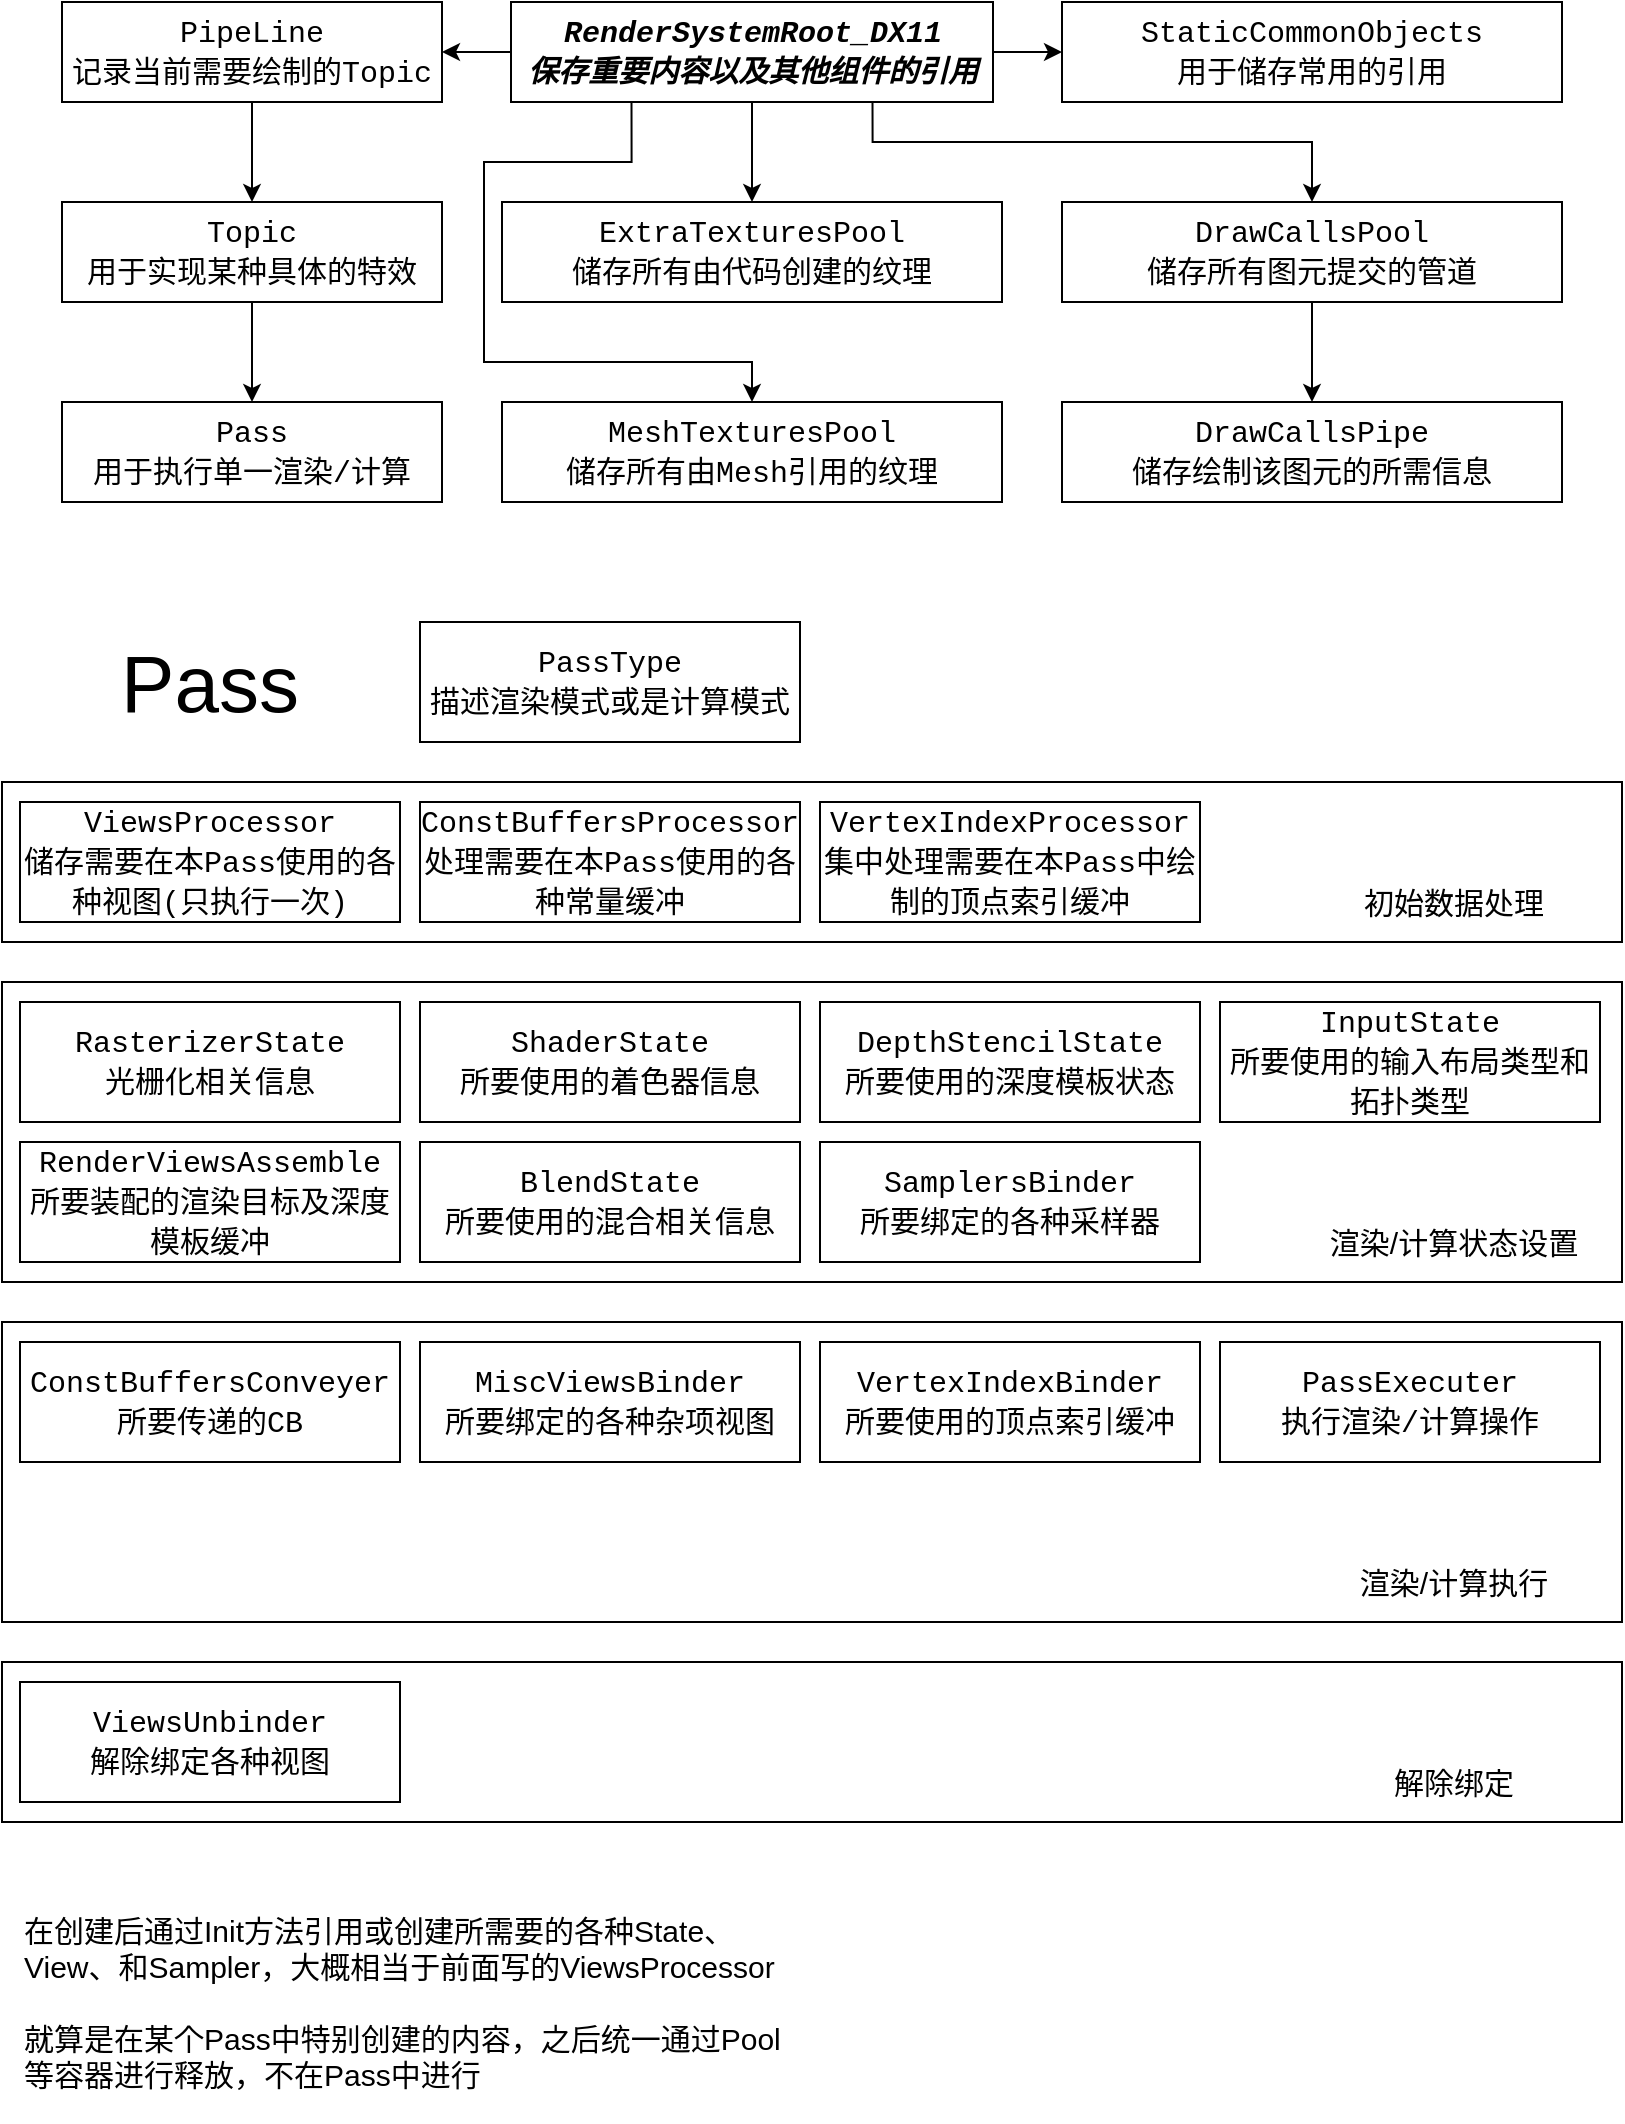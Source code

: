 <mxfile version="15.1.3" type="device" pages="5"><diagram id="C5RBs43oDa-KdzZeNtuy" name="总览"><mxGraphModel dx="1086" dy="966" grid="1" gridSize="10" guides="1" tooltips="1" connect="1" arrows="1" fold="1" page="1" pageScale="1" pageWidth="827" pageHeight="1169" math="0" shadow="0"><root><mxCell id="WIyWlLk6GJQsqaUBKTNV-0"/><mxCell id="WIyWlLk6GJQsqaUBKTNV-1" parent="WIyWlLk6GJQsqaUBKTNV-0"/><mxCell id="ZRWmhYrFWY_JSPHRexUX-25" value="" style="rounded=0;whiteSpace=wrap;html=1;fontSize=15;align=center;" parent="WIyWlLk6GJQsqaUBKTNV-1" vertex="1"><mxGeometry x="9" y="885" width="810" height="80" as="geometry"/></mxCell><mxCell id="ZRWmhYrFWY_JSPHRexUX-24" value="" style="rounded=0;whiteSpace=wrap;html=1;fontSize=15;align=center;" parent="WIyWlLk6GJQsqaUBKTNV-1" vertex="1"><mxGeometry x="9" y="715" width="810" height="150" as="geometry"/></mxCell><mxCell id="ZRWmhYrFWY_JSPHRexUX-23" value="" style="rounded=0;whiteSpace=wrap;html=1;fontSize=15;align=center;" parent="WIyWlLk6GJQsqaUBKTNV-1" vertex="1"><mxGeometry x="9" y="545" width="810" height="150" as="geometry"/></mxCell><mxCell id="ZRWmhYrFWY_JSPHRexUX-22" value="" style="rounded=0;whiteSpace=wrap;html=1;fontSize=15;align=center;" parent="WIyWlLk6GJQsqaUBKTNV-1" vertex="1"><mxGeometry x="9" y="445" width="810" height="80" as="geometry"/></mxCell><mxCell id="ZRWmhYrFWY_JSPHRexUX-4" style="edgeStyle=orthogonalEdgeStyle;rounded=0;orthogonalLoop=1;jettySize=auto;html=1;exitX=0.5;exitY=1;exitDx=0;exitDy=0;align=center;fontSize=15;" parent="WIyWlLk6GJQsqaUBKTNV-1" source="ZRWmhYrFWY_JSPHRexUX-0" target="ZRWmhYrFWY_JSPHRexUX-3" edge="1"><mxGeometry relative="1" as="geometry"/></mxCell><mxCell id="ZRWmhYrFWY_JSPHRexUX-0" value="&lt;font style=&quot;font-size: 15px;&quot; face=&quot;Courier New&quot;&gt;Topic&lt;br style=&quot;font-size: 15px;&quot;&gt;用于实现某种具体的特效&lt;br style=&quot;font-size: 15px;&quot;&gt;&lt;/font&gt;" style="rounded=0;whiteSpace=wrap;html=1;align=center;fontSize=15;" parent="WIyWlLk6GJQsqaUBKTNV-1" vertex="1"><mxGeometry x="39" y="155" width="190" height="50" as="geometry"/></mxCell><mxCell id="ZRWmhYrFWY_JSPHRexUX-3" value="&lt;font style=&quot;font-size: 15px;&quot; face=&quot;Courier New&quot;&gt;Pass&lt;br style=&quot;font-size: 15px;&quot;&gt;用于执行单一渲染/计算&lt;br style=&quot;font-size: 15px;&quot;&gt;&lt;/font&gt;" style="rounded=0;whiteSpace=wrap;html=1;align=center;fontSize=15;" parent="WIyWlLk6GJQsqaUBKTNV-1" vertex="1"><mxGeometry x="39" y="255" width="190" height="50" as="geometry"/></mxCell><mxCell id="ZRWmhYrFWY_JSPHRexUX-6" style="edgeStyle=orthogonalEdgeStyle;rounded=0;orthogonalLoop=1;jettySize=auto;html=1;entryX=0.5;entryY=0;entryDx=0;entryDy=0;align=center;fontSize=15;" parent="WIyWlLk6GJQsqaUBKTNV-1" source="ZRWmhYrFWY_JSPHRexUX-5" target="ZRWmhYrFWY_JSPHRexUX-0" edge="1"><mxGeometry relative="1" as="geometry"/></mxCell><mxCell id="ZRWmhYrFWY_JSPHRexUX-5" value="&lt;font style=&quot;font-size: 15px&quot; face=&quot;Courier New&quot;&gt;PipeLine&lt;br style=&quot;font-size: 15px&quot;&gt;记录当前需要绘制的Topic&lt;br style=&quot;font-size: 15px&quot;&gt;&lt;/font&gt;" style="rounded=0;whiteSpace=wrap;html=1;align=center;fontSize=15;" parent="WIyWlLk6GJQsqaUBKTNV-1" vertex="1"><mxGeometry x="39" y="55" width="190" height="50" as="geometry"/></mxCell><mxCell id="ZRWmhYrFWY_JSPHRexUX-7" value="&lt;font style=&quot;font-size: 15px&quot; face=&quot;Courier New&quot;&gt;RasterizerState&lt;br style=&quot;font-size: 15px&quot;&gt;光栅化相关信息&lt;br style=&quot;font-size: 15px&quot;&gt;&lt;/font&gt;" style="rounded=0;whiteSpace=wrap;html=1;align=center;fontSize=15;" parent="WIyWlLk6GJQsqaUBKTNV-1" vertex="1"><mxGeometry x="18" y="555" width="190" height="60" as="geometry"/></mxCell><mxCell id="ZRWmhYrFWY_JSPHRexUX-8" value="&lt;font face=&quot;Courier New&quot; style=&quot;font-size: 15px;&quot;&gt;&lt;span style=&quot;font-size: 15px;&quot;&gt;ShaderState&lt;/span&gt;&lt;br style=&quot;font-size: 15px;&quot;&gt;&lt;span style=&quot;font-size: 15px;&quot;&gt;所要使用的着色器信息&lt;/span&gt;&lt;br style=&quot;font-size: 15px;&quot;&gt;&lt;/font&gt;" style="rounded=0;whiteSpace=wrap;html=1;align=center;fontSize=15;" parent="WIyWlLk6GJQsqaUBKTNV-1" vertex="1"><mxGeometry x="218" y="555" width="190" height="60" as="geometry"/></mxCell><mxCell id="ZRWmhYrFWY_JSPHRexUX-9" value="&lt;font style=&quot;font-size: 15px&quot; face=&quot;Courier New&quot;&gt;DepthStencilState&lt;br&gt;所要使用的深度模板状态&lt;br style=&quot;font-size: 15px&quot;&gt;&lt;/font&gt;" style="rounded=0;whiteSpace=wrap;html=1;align=center;fontSize=15;" parent="WIyWlLk6GJQsqaUBKTNV-1" vertex="1"><mxGeometry x="418" y="555" width="190" height="60" as="geometry"/></mxCell><mxCell id="ZRWmhYrFWY_JSPHRexUX-10" value="&lt;font style=&quot;font-size: 15px&quot; face=&quot;Courier New&quot;&gt;InputState&lt;br&gt;所要使用的输入布局类型和拓扑类型&lt;br style=&quot;font-size: 15px&quot;&gt;&lt;/font&gt;" style="rounded=0;whiteSpace=wrap;html=1;align=center;fontSize=15;" parent="WIyWlLk6GJQsqaUBKTNV-1" vertex="1"><mxGeometry x="618" y="555" width="190" height="60" as="geometry"/></mxCell><mxCell id="ZRWmhYrFWY_JSPHRexUX-11" value="&lt;font style=&quot;font-size: 15px&quot; face=&quot;Courier New&quot;&gt;PassType&lt;br&gt;描述渲染模式或是计算模式&lt;br style=&quot;font-size: 15px&quot;&gt;&lt;/font&gt;" style="rounded=0;whiteSpace=wrap;html=1;align=center;fontSize=15;" parent="WIyWlLk6GJQsqaUBKTNV-1" vertex="1"><mxGeometry x="218" y="365" width="190" height="60" as="geometry"/></mxCell><mxCell id="ZRWmhYrFWY_JSPHRexUX-12" value="&lt;font face=&quot;Courier New&quot; style=&quot;font-size: 15px&quot;&gt;MiscViewsBinder&lt;br&gt;所要绑定的各种杂项视图&lt;br style=&quot;font-size: 15px&quot;&gt;&lt;/font&gt;" style="rounded=0;whiteSpace=wrap;html=1;align=center;fontSize=15;" parent="WIyWlLk6GJQsqaUBKTNV-1" vertex="1"><mxGeometry x="218" y="725" width="190" height="60" as="geometry"/></mxCell><mxCell id="ZRWmhYrFWY_JSPHRexUX-13" value="&lt;font style=&quot;font-size: 15px&quot; face=&quot;Courier New&quot;&gt;RenderViewsAssemble&lt;br&gt;所要装配的渲染目标及深度模板缓冲&lt;br style=&quot;font-size: 15px&quot;&gt;&lt;/font&gt;" style="rounded=0;whiteSpace=wrap;html=1;align=center;fontSize=15;" parent="WIyWlLk6GJQsqaUBKTNV-1" vertex="1"><mxGeometry x="18" y="625" width="190" height="60" as="geometry"/></mxCell><mxCell id="ZRWmhYrFWY_JSPHRexUX-14" value="&lt;font style=&quot;font-size: 15px&quot; face=&quot;Courier New&quot;&gt;ConstBuffersConveyer&lt;br style=&quot;font-size: 15px&quot;&gt;所要传递的CB&lt;br style=&quot;font-size: 15px&quot;&gt;&lt;/font&gt;" style="rounded=0;whiteSpace=wrap;html=1;align=center;fontSize=15;" parent="WIyWlLk6GJQsqaUBKTNV-1" vertex="1"><mxGeometry x="18" y="725" width="190" height="60" as="geometry"/></mxCell><mxCell id="ZRWmhYrFWY_JSPHRexUX-15" value="&lt;font face=&quot;Courier New&quot; style=&quot;font-size: 15px&quot;&gt;&lt;span style=&quot;font-size: 15px&quot;&gt;BlendState&lt;/span&gt;&lt;br style=&quot;font-size: 15px&quot;&gt;&lt;span style=&quot;font-size: 15px&quot;&gt;所要使用的混合相关信息&lt;/span&gt;&lt;br style=&quot;font-size: 15px&quot;&gt;&lt;/font&gt;" style="rounded=0;whiteSpace=wrap;html=1;align=center;fontSize=15;" parent="WIyWlLk6GJQsqaUBKTNV-1" vertex="1"><mxGeometry x="218" y="625" width="190" height="60" as="geometry"/></mxCell><mxCell id="ZRWmhYrFWY_JSPHRexUX-16" value="&lt;font face=&quot;Courier New&quot; style=&quot;font-size: 15px&quot;&gt;SamplersBinder&lt;br&gt;所要绑定的各种采样器&lt;br style=&quot;font-size: 15px&quot;&gt;&lt;/font&gt;" style="rounded=0;whiteSpace=wrap;html=1;align=center;fontSize=15;" parent="WIyWlLk6GJQsqaUBKTNV-1" vertex="1"><mxGeometry x="418" y="625" width="190" height="60" as="geometry"/></mxCell><mxCell id="ZRWmhYrFWY_JSPHRexUX-17" value="&lt;font face=&quot;Courier New&quot; style=&quot;font-size: 15px&quot;&gt;VertexIndexBinder&lt;br&gt;所要使用的顶点索引缓冲&lt;br style=&quot;font-size: 15px&quot;&gt;&lt;/font&gt;" style="rounded=0;whiteSpace=wrap;html=1;align=center;fontSize=15;" parent="WIyWlLk6GJQsqaUBKTNV-1" vertex="1"><mxGeometry x="418" y="725" width="190" height="60" as="geometry"/></mxCell><mxCell id="ZRWmhYrFWY_JSPHRexUX-18" value="&lt;font face=&quot;Courier New&quot; style=&quot;font-size: 15px&quot;&gt;Pass&lt;/font&gt;&lt;span style=&quot;font-family: &amp;#34;courier new&amp;#34;&quot;&gt;Executer&lt;br&gt;&lt;/span&gt;&lt;font face=&quot;Courier New&quot; style=&quot;font-size: 15px&quot;&gt;执行渲染/计算操作&lt;br style=&quot;font-size: 15px&quot;&gt;&lt;/font&gt;" style="rounded=0;whiteSpace=wrap;html=1;align=center;fontSize=15;" parent="WIyWlLk6GJQsqaUBKTNV-1" vertex="1"><mxGeometry x="618" y="725" width="190" height="60" as="geometry"/></mxCell><mxCell id="ZRWmhYrFWY_JSPHRexUX-20" value="&lt;font face=&quot;Courier New&quot; style=&quot;font-size: 15px&quot;&gt;ViewsUnbinder&lt;br&gt;解除绑定各种视图&lt;br style=&quot;font-size: 15px&quot;&gt;&lt;/font&gt;" style="rounded=0;whiteSpace=wrap;html=1;align=center;fontSize=15;" parent="WIyWlLk6GJQsqaUBKTNV-1" vertex="1"><mxGeometry x="18" y="895" width="190" height="60" as="geometry"/></mxCell><mxCell id="ZRWmhYrFWY_JSPHRexUX-21" value="&lt;font face=&quot;Courier New&quot; style=&quot;font-size: 15px&quot;&gt;ViewsProcessor&lt;br&gt;储存需要在本Pass使用的各种视图(只执行一次)&lt;br style=&quot;font-size: 15px&quot;&gt;&lt;/font&gt;" style="rounded=0;whiteSpace=wrap;html=1;align=center;fontSize=15;" parent="WIyWlLk6GJQsqaUBKTNV-1" vertex="1"><mxGeometry x="18" y="455" width="190" height="60" as="geometry"/></mxCell><mxCell id="ZRWmhYrFWY_JSPHRexUX-28" value="渲染/计算执行" style="text;html=1;strokeColor=none;fillColor=none;align=center;verticalAlign=middle;whiteSpace=wrap;rounded=0;fontSize=15;" parent="WIyWlLk6GJQsqaUBKTNV-1" vertex="1"><mxGeometry x="675" y="835" width="120" height="20" as="geometry"/></mxCell><mxCell id="ZRWmhYrFWY_JSPHRexUX-29" value="解除绑定" style="text;html=1;strokeColor=none;fillColor=none;align=center;verticalAlign=middle;whiteSpace=wrap;rounded=0;fontSize=15;" parent="WIyWlLk6GJQsqaUBKTNV-1" vertex="1"><mxGeometry x="675" y="935" width="120" height="20" as="geometry"/></mxCell><mxCell id="ZRWmhYrFWY_JSPHRexUX-30" value="&lt;font face=&quot;Courier New&quot; style=&quot;font-size: 15px&quot;&gt;ConstBuffersProcessor&lt;br&gt;处理需要在本Pass使用的各种常量缓冲&lt;br style=&quot;font-size: 15px&quot;&gt;&lt;/font&gt;" style="rounded=0;whiteSpace=wrap;html=1;align=center;fontSize=15;" parent="WIyWlLk6GJQsqaUBKTNV-1" vertex="1"><mxGeometry x="218" y="455" width="190" height="60" as="geometry"/></mxCell><mxCell id="ZRWmhYrFWY_JSPHRexUX-31" value="&lt;font face=&quot;Courier New&quot; style=&quot;font-size: 15px&quot;&gt;VertexIndexProcessor&lt;br&gt;集中处理需要在本Pass中绘制的顶点索引缓冲&lt;br style=&quot;font-size: 15px&quot;&gt;&lt;/font&gt;" style="rounded=0;whiteSpace=wrap;html=1;align=center;fontSize=15;" parent="WIyWlLk6GJQsqaUBKTNV-1" vertex="1"><mxGeometry x="418" y="455" width="190" height="60" as="geometry"/></mxCell><mxCell id="ZRWmhYrFWY_JSPHRexUX-32" value="&lt;font style=&quot;font-size: 40px&quot;&gt;Pass&lt;/font&gt;" style="text;html=1;strokeColor=none;fillColor=none;align=center;verticalAlign=middle;whiteSpace=wrap;rounded=0;fontSize=15;" parent="WIyWlLk6GJQsqaUBKTNV-1" vertex="1"><mxGeometry x="93" y="385" width="40" height="20" as="geometry"/></mxCell><mxCell id="JPpFlqRTvM6W-juMbEhy-0" value="初始数据处理" style="text;html=1;strokeColor=none;fillColor=none;align=center;verticalAlign=middle;whiteSpace=wrap;rounded=0;fontSize=15;" parent="WIyWlLk6GJQsqaUBKTNV-1" vertex="1"><mxGeometry x="675" y="495" width="120" height="20" as="geometry"/></mxCell><mxCell id="JPpFlqRTvM6W-juMbEhy-1" value="渲染/计算状态设置" style="text;html=1;strokeColor=none;fillColor=none;align=center;verticalAlign=middle;whiteSpace=wrap;rounded=0;fontSize=15;" parent="WIyWlLk6GJQsqaUBKTNV-1" vertex="1"><mxGeometry x="670" y="665" width="130" height="20" as="geometry"/></mxCell><mxCell id="PQS9leLxhcYFUzRWgm4_-0" value="&lt;font style=&quot;font-size: 15px&quot; face=&quot;Courier New&quot;&gt;ExtraTexturesPool&lt;br&gt;储存所有由代码创建的纹理&lt;br style=&quot;font-size: 15px&quot;&gt;&lt;/font&gt;" style="rounded=0;whiteSpace=wrap;html=1;align=center;fontSize=15;" parent="WIyWlLk6GJQsqaUBKTNV-1" vertex="1"><mxGeometry x="259" y="155" width="250" height="50" as="geometry"/></mxCell><mxCell id="PQS9leLxhcYFUzRWgm4_-1" value="&lt;font style=&quot;font-size: 15px&quot; face=&quot;Courier New&quot;&gt;MeshTexturesPool&lt;br&gt;储存所有由Mesh引用的纹理&lt;br style=&quot;font-size: 15px&quot;&gt;&lt;/font&gt;" style="rounded=0;whiteSpace=wrap;html=1;align=center;fontSize=15;" parent="WIyWlLk6GJQsqaUBKTNV-1" vertex="1"><mxGeometry x="259" y="255" width="250" height="50" as="geometry"/></mxCell><mxCell id="PQS9leLxhcYFUzRWgm4_-4" value="" style="edgeStyle=orthogonalEdgeStyle;rounded=0;orthogonalLoop=1;jettySize=auto;html=1;" parent="WIyWlLk6GJQsqaUBKTNV-1" source="PQS9leLxhcYFUzRWgm4_-2" target="PQS9leLxhcYFUzRWgm4_-3" edge="1"><mxGeometry relative="1" as="geometry"/></mxCell><mxCell id="PQS9leLxhcYFUzRWgm4_-2" value="&lt;font style=&quot;font-size: 15px&quot; face=&quot;Courier New&quot;&gt;DrawCallsPool&lt;br&gt;储存所有图元提交的管道&lt;br style=&quot;font-size: 15px&quot;&gt;&lt;/font&gt;" style="rounded=0;whiteSpace=wrap;html=1;align=center;fontSize=15;" parent="WIyWlLk6GJQsqaUBKTNV-1" vertex="1"><mxGeometry x="539" y="155" width="250" height="50" as="geometry"/></mxCell><mxCell id="PQS9leLxhcYFUzRWgm4_-3" value="&lt;font style=&quot;font-size: 15px&quot; face=&quot;Courier New&quot;&gt;DrawCallsPipe&lt;br&gt;储存绘制该图元的所需信息&lt;br style=&quot;font-size: 15px&quot;&gt;&lt;/font&gt;" style="rounded=0;whiteSpace=wrap;html=1;align=center;fontSize=15;" parent="WIyWlLk6GJQsqaUBKTNV-1" vertex="1"><mxGeometry x="539" y="255" width="250" height="50" as="geometry"/></mxCell><mxCell id="PQS9leLxhcYFUzRWgm4_-5" value="&lt;div&gt;&lt;span style=&quot;font-size: 15px&quot;&gt;在创建后通过Init方法引用或创建所需要的各种State、View、和Sampler，大概相当于前面写的ViewsProcessor&lt;/span&gt;&lt;/div&gt;&lt;div&gt;&lt;span style=&quot;font-size: 15px&quot;&gt;&lt;br&gt;&lt;/span&gt;&lt;/div&gt;&lt;div&gt;&lt;span style=&quot;font-size: 15px&quot;&gt;就算是在某个Pass中特别创建的内容，之后统一通过Pool等容器进行释放，不在Pass中进行&lt;/span&gt;&lt;/div&gt;" style="text;html=1;strokeColor=none;fillColor=none;align=left;verticalAlign=middle;whiteSpace=wrap;rounded=0;" parent="WIyWlLk6GJQsqaUBKTNV-1" vertex="1"><mxGeometry x="18" y="995" width="381" height="120" as="geometry"/></mxCell><mxCell id="AzYdJPBw6msw7x5LWDhD-2" value="" style="edgeStyle=orthogonalEdgeStyle;rounded=0;orthogonalLoop=1;jettySize=auto;html=1;" parent="WIyWlLk6GJQsqaUBKTNV-1" source="AzYdJPBw6msw7x5LWDhD-1" target="ZRWmhYrFWY_JSPHRexUX-5" edge="1"><mxGeometry relative="1" as="geometry"/></mxCell><mxCell id="AzYdJPBw6msw7x5LWDhD-3" value="" style="edgeStyle=orthogonalEdgeStyle;rounded=0;orthogonalLoop=1;jettySize=auto;html=1;" parent="WIyWlLk6GJQsqaUBKTNV-1" source="AzYdJPBw6msw7x5LWDhD-1" target="PQS9leLxhcYFUzRWgm4_-0" edge="1"><mxGeometry relative="1" as="geometry"/></mxCell><mxCell id="AzYdJPBw6msw7x5LWDhD-4" style="edgeStyle=orthogonalEdgeStyle;rounded=0;orthogonalLoop=1;jettySize=auto;html=1;exitX=0.25;exitY=1;exitDx=0;exitDy=0;entryX=0.5;entryY=0;entryDx=0;entryDy=0;" parent="WIyWlLk6GJQsqaUBKTNV-1" source="AzYdJPBw6msw7x5LWDhD-1" target="PQS9leLxhcYFUzRWgm4_-1" edge="1"><mxGeometry relative="1" as="geometry"><Array as="points"><mxPoint x="324" y="135"/><mxPoint x="250" y="135"/><mxPoint x="250" y="235"/><mxPoint x="384" y="235"/></Array></mxGeometry></mxCell><mxCell id="AzYdJPBw6msw7x5LWDhD-5" style="edgeStyle=orthogonalEdgeStyle;rounded=0;orthogonalLoop=1;jettySize=auto;html=1;entryX=0.5;entryY=0;entryDx=0;entryDy=0;exitX=0.75;exitY=1;exitDx=0;exitDy=0;" parent="WIyWlLk6GJQsqaUBKTNV-1" source="AzYdJPBw6msw7x5LWDhD-1" target="PQS9leLxhcYFUzRWgm4_-2" edge="1"><mxGeometry relative="1" as="geometry"><Array as="points"><mxPoint x="444" y="125"/><mxPoint x="664" y="125"/></Array></mxGeometry></mxCell><mxCell id="-C-5-BRVwexJQcFvrqwI-1" value="" style="edgeStyle=orthogonalEdgeStyle;rounded=0;orthogonalLoop=1;jettySize=auto;html=1;" parent="WIyWlLk6GJQsqaUBKTNV-1" source="AzYdJPBw6msw7x5LWDhD-1" target="-C-5-BRVwexJQcFvrqwI-0" edge="1"><mxGeometry relative="1" as="geometry"/></mxCell><mxCell id="AzYdJPBw6msw7x5LWDhD-1" value="&lt;font style=&quot;font-size: 15px&quot; face=&quot;Courier New&quot;&gt;&lt;b&gt;&lt;i&gt;RenderSystemRoot_DX11&lt;br&gt;保存重要内容以及其他组件的引用&lt;/i&gt;&lt;/b&gt;&lt;br style=&quot;font-size: 15px&quot;&gt;&lt;/font&gt;" style="rounded=0;whiteSpace=wrap;html=1;align=center;fontSize=15;" parent="WIyWlLk6GJQsqaUBKTNV-1" vertex="1"><mxGeometry x="263.5" y="55" width="241" height="50" as="geometry"/></mxCell><mxCell id="-C-5-BRVwexJQcFvrqwI-0" value="&lt;font style=&quot;font-size: 15px&quot; face=&quot;Courier New&quot;&gt;StaticCommonObjects&lt;br&gt;用于储存常用的引用&lt;br style=&quot;font-size: 15px&quot;&gt;&lt;/font&gt;" style="rounded=0;whiteSpace=wrap;html=1;align=center;fontSize=15;" parent="WIyWlLk6GJQsqaUBKTNV-1" vertex="1"><mxGeometry x="539" y="55" width="250" height="50" as="geometry"/></mxCell></root></mxGraphModel></diagram><diagram id="2whlcZ1ZOGKz9lgJAtzu" name="Root结构"><mxGraphModel dx="905" dy="805" grid="1" gridSize="10" guides="1" tooltips="1" connect="1" arrows="1" fold="1" page="1" pageScale="1" pageWidth="827" pageHeight="1169" math="0" shadow="0"><root><mxCell id="OzK0x91VVbsbcODrrcC0-0"/><mxCell id="OzK0x91VVbsbcODrrcC0-1" parent="OzK0x91VVbsbcODrrcC0-0"/><mxCell id="w6xTVe73gzkBiEg7KGQD-1" value="" style="edgeStyle=orthogonalEdgeStyle;rounded=0;orthogonalLoop=1;jettySize=auto;html=1;exitX=0.25;exitY=0;exitDx=0;exitDy=0;entryX=0.5;entryY=0;entryDx=0;entryDy=0;" parent="OzK0x91VVbsbcODrrcC0-1" source="YIghYgkZx_BFQNbBTAHO-0" target="w6xTVe73gzkBiEg7KGQD-0" edge="1"><mxGeometry relative="1" as="geometry"/></mxCell><mxCell id="WjszSPOKMoeNISzDRqd8-1" style="edgeStyle=orthogonalEdgeStyle;rounded=0;orthogonalLoop=1;jettySize=auto;html=1;exitX=0.75;exitY=0;exitDx=0;exitDy=0;entryX=0.545;entryY=-0.029;entryDx=0;entryDy=0;entryPerimeter=0;" parent="OzK0x91VVbsbcODrrcC0-1" source="YIghYgkZx_BFQNbBTAHO-0" target="w6xTVe73gzkBiEg7KGQD-2" edge="1"><mxGeometry relative="1" as="geometry"/></mxCell><mxCell id="WjszSPOKMoeNISzDRqd8-2" style="edgeStyle=orthogonalEdgeStyle;rounded=0;orthogonalLoop=1;jettySize=auto;html=1;exitX=1;exitY=0.5;exitDx=0;exitDy=0;entryX=0;entryY=0.5;entryDx=0;entryDy=0;" parent="OzK0x91VVbsbcODrrcC0-1" source="YIghYgkZx_BFQNbBTAHO-0" target="2xN23s1M-LcDSNetQ7r_-0" edge="1"><mxGeometry relative="1" as="geometry"/></mxCell><mxCell id="WjszSPOKMoeNISzDRqd8-3" style="edgeStyle=orthogonalEdgeStyle;rounded=0;orthogonalLoop=1;jettySize=auto;html=1;exitX=0.75;exitY=1;exitDx=0;exitDy=0;entryX=0;entryY=0.5;entryDx=0;entryDy=0;" parent="OzK0x91VVbsbcODrrcC0-1" source="YIghYgkZx_BFQNbBTAHO-0" target="0r5XtyTAt9hnrO2PNGV7-0" edge="1"><mxGeometry relative="1" as="geometry"/></mxCell><mxCell id="WjszSPOKMoeNISzDRqd8-4" style="edgeStyle=orthogonalEdgeStyle;rounded=0;orthogonalLoop=1;jettySize=auto;html=1;exitX=0.5;exitY=1;exitDx=0;exitDy=0;entryX=0;entryY=0.5;entryDx=0;entryDy=0;" parent="OzK0x91VVbsbcODrrcC0-1" source="YIghYgkZx_BFQNbBTAHO-0" target="s25a0J6wtYEH70LTCkSq-0" edge="1"><mxGeometry relative="1" as="geometry"/></mxCell><mxCell id="WjszSPOKMoeNISzDRqd8-9" style="edgeStyle=orthogonalEdgeStyle;rounded=0;orthogonalLoop=1;jettySize=auto;html=1;exitX=0;exitY=0.5;exitDx=0;exitDy=0;entryX=1;entryY=0.5;entryDx=0;entryDy=0;" parent="OzK0x91VVbsbcODrrcC0-1" source="YIghYgkZx_BFQNbBTAHO-0" target="2xN23s1M-LcDSNetQ7r_-1" edge="1"><mxGeometry relative="1" as="geometry"/></mxCell><mxCell id="WjszSPOKMoeNISzDRqd8-10" style="edgeStyle=orthogonalEdgeStyle;rounded=0;orthogonalLoop=1;jettySize=auto;html=1;exitX=0.25;exitY=1;exitDx=0;exitDy=0;entryX=1;entryY=0.5;entryDx=0;entryDy=0;" parent="OzK0x91VVbsbcODrrcC0-1" source="YIghYgkZx_BFQNbBTAHO-0" target="WjszSPOKMoeNISzDRqd8-8" edge="1"><mxGeometry relative="1" as="geometry"/></mxCell><mxCell id="WjszSPOKMoeNISzDRqd8-12" style="edgeStyle=orthogonalEdgeStyle;rounded=0;orthogonalLoop=1;jettySize=auto;html=1;exitX=0.5;exitY=1;exitDx=0;exitDy=0;entryX=1;entryY=0.5;entryDx=0;entryDy=0;" parent="OzK0x91VVbsbcODrrcC0-1" source="YIghYgkZx_BFQNbBTAHO-0" target="WjszSPOKMoeNISzDRqd8-11" edge="1"><mxGeometry relative="1" as="geometry"/></mxCell><mxCell id="WjszSPOKMoeNISzDRqd8-23" style="edgeStyle=orthogonalEdgeStyle;rounded=0;orthogonalLoop=1;jettySize=auto;html=1;exitX=0.5;exitY=1;exitDx=0;exitDy=0;entryX=0.5;entryY=0;entryDx=0;entryDy=0;" parent="OzK0x91VVbsbcODrrcC0-1" source="YIghYgkZx_BFQNbBTAHO-0" target="WjszSPOKMoeNISzDRqd8-16" edge="1"><mxGeometry relative="1" as="geometry"/></mxCell><mxCell id="YIghYgkZx_BFQNbBTAHO-0" value="&lt;font style=&quot;font-size: 15px&quot; face=&quot;Courier New&quot;&gt;RenderSystemRoot_DX11&lt;br style=&quot;font-size: 15px&quot;&gt;&lt;/font&gt;" style="rounded=0;whiteSpace=wrap;html=1;align=center;fontSize=15;" parent="OzK0x91VVbsbcODrrcC0-1" vertex="1"><mxGeometry x="269" y="40" width="241" height="35" as="geometry"/></mxCell><mxCell id="w6xTVe73gzkBiEg7KGQD-0" value="&lt;font style=&quot;font-size: 15px&quot; face=&quot;Courier New&quot;&gt;Device&lt;br style=&quot;font-size: 15px&quot;&gt;&lt;/font&gt;" style="rounded=0;whiteSpace=wrap;html=1;align=center;fontSize=15;" parent="OzK0x91VVbsbcODrrcC0-1" vertex="1"><mxGeometry x="69" y="40" width="151" height="35" as="geometry"/></mxCell><mxCell id="w6xTVe73gzkBiEg7KGQD-2" value="&lt;font style=&quot;font-size: 15px&quot; face=&quot;Courier New&quot;&gt;DataTexturesPool&lt;br style=&quot;font-size: 15px&quot;&gt;&lt;/font&gt;" style="rounded=0;whiteSpace=wrap;html=1;align=center;fontSize=15;" parent="OzK0x91VVbsbcODrrcC0-1" vertex="1"><mxGeometry x="559" y="40" width="200" height="35" as="geometry"/></mxCell><mxCell id="2xN23s1M-LcDSNetQ7r_-0" value="&lt;font style=&quot;font-size: 15px&quot; face=&quot;Courier New&quot;&gt;MeshTexturesPool&lt;br style=&quot;font-size: 15px&quot;&gt;&lt;/font&gt;" style="rounded=0;whiteSpace=wrap;html=1;align=center;fontSize=15;" parent="OzK0x91VVbsbcODrrcC0-1" vertex="1"><mxGeometry x="559" y="100" width="200" height="35" as="geometry"/></mxCell><mxCell id="2xN23s1M-LcDSNetQ7r_-1" value="&lt;font style=&quot;font-size: 15px&quot; face=&quot;Courier New&quot;&gt;Camera&lt;br style=&quot;font-size: 15px&quot;&gt;&lt;/font&gt;" style="rounded=0;whiteSpace=wrap;html=1;align=center;fontSize=15;" parent="OzK0x91VVbsbcODrrcC0-1" vertex="1"><mxGeometry x="69" y="100" width="151" height="35" as="geometry"/></mxCell><mxCell id="0r5XtyTAt9hnrO2PNGV7-0" value="&lt;font style=&quot;font-size: 15px&quot; face=&quot;Courier New&quot;&gt;StaticResources&lt;br style=&quot;font-size: 15px&quot;&gt;&lt;/font&gt;" style="rounded=0;whiteSpace=wrap;html=1;align=center;fontSize=15;" parent="OzK0x91VVbsbcODrrcC0-1" vertex="1"><mxGeometry x="559" y="160" width="200" height="35" as="geometry"/></mxCell><mxCell id="s25a0J6wtYEH70LTCkSq-0" value="&lt;font style=&quot;font-size: 15px&quot; face=&quot;Courier New&quot;&gt;DrawCallsPool&lt;br style=&quot;font-size: 15px&quot;&gt;&lt;/font&gt;" style="rounded=0;whiteSpace=wrap;html=1;align=center;fontSize=15;" parent="OzK0x91VVbsbcODrrcC0-1" vertex="1"><mxGeometry x="559" y="220" width="200" height="35" as="geometry"/></mxCell><mxCell id="WjszSPOKMoeNISzDRqd8-8" value="&lt;font style=&quot;font-size: 15px&quot; face=&quot;Courier New&quot;&gt;PipeLine&lt;br style=&quot;font-size: 15px&quot;&gt;&lt;/font&gt;" style="rounded=0;whiteSpace=wrap;html=1;align=center;fontSize=15;" parent="OzK0x91VVbsbcODrrcC0-1" vertex="1"><mxGeometry x="69" y="160" width="151" height="35" as="geometry"/></mxCell><mxCell id="WjszSPOKMoeNISzDRqd8-11" value="&lt;font style=&quot;font-size: 15px&quot; face=&quot;Courier New&quot;&gt;LightsContainer&lt;br style=&quot;font-size: 15px&quot;&gt;&lt;/font&gt;" style="rounded=0;whiteSpace=wrap;html=1;align=center;fontSize=15;" parent="OzK0x91VVbsbcODrrcC0-1" vertex="1"><mxGeometry x="69" y="220" width="151" height="35" as="geometry"/></mxCell><mxCell id="WjszSPOKMoeNISzDRqd8-14" value="&lt;h1&gt;DrawCallsPool&lt;/h1&gt;&lt;p&gt;&lt;span style=&quot;font-size: 15px&quot;&gt;储存所有需要绘制的图元管道，只有当当前PipeLine执行完后才清空管道。管道使用Layer进行区分和引用，外部的Mesh通过提交自己信息以及对应的层级，从而提交至相应的图元管道当中&lt;/span&gt;&lt;/p&gt;" style="text;html=1;strokeColor=none;fillColor=none;spacing=5;spacingTop=-20;whiteSpace=wrap;overflow=hidden;rounded=0;" parent="OzK0x91VVbsbcODrrcC0-1" vertex="1"><mxGeometry x="34" y="780" width="760" height="120" as="geometry"/></mxCell><mxCell id="WjszSPOKMoeNISzDRqd8-15" value="&lt;h1&gt;LightContainer&lt;/h1&gt;&lt;p&gt;&lt;span style=&quot;font-size: 15px&quot;&gt;储存所有光源信息&lt;/span&gt;&lt;/p&gt;" style="text;html=1;strokeColor=none;fillColor=none;spacing=5;spacingTop=-20;whiteSpace=wrap;overflow=hidden;rounded=0;" parent="OzK0x91VVbsbcODrrcC0-1" vertex="1"><mxGeometry x="34" y="900" width="760" height="120" as="geometry"/></mxCell><mxCell id="WjszSPOKMoeNISzDRqd8-16" value="&lt;font style=&quot;font-size: 15px&quot; face=&quot;Courier New&quot;&gt;MeshHelper&lt;br style=&quot;font-size: 15px&quot;&gt;&lt;/font&gt;" style="rounded=0;whiteSpace=wrap;html=1;align=center;fontSize=15;" parent="OzK0x91VVbsbcODrrcC0-1" vertex="1"><mxGeometry x="314" y="265" width="151" height="35" as="geometry"/></mxCell><mxCell id="WjszSPOKMoeNISzDRqd8-24" value="&lt;h1&gt;Device&lt;/h1&gt;&lt;p&gt;&lt;font style=&quot;font-size: 15px&quot;&gt;储存部分基础信息如屏幕宽高、交换链信息、DXGI工厂、DirectX相关的级别信息和Device和DeviceContext，并提供引用以获取相关资源&lt;/font&gt;&lt;/p&gt;" style="text;html=1;strokeColor=none;fillColor=none;spacing=5;spacingTop=-20;whiteSpace=wrap;overflow=hidden;rounded=0;" parent="OzK0x91VVbsbcODrrcC0-1" vertex="1"><mxGeometry x="34" y="300" width="760" height="120" as="geometry"/></mxCell><mxCell id="WjszSPOKMoeNISzDRqd8-25" value="&lt;h1&gt;PipeLine&lt;/h1&gt;&lt;p&gt;&lt;span style=&quot;font-size: 15px&quot;&gt;描述一个渲染工作流具体应该怎么做，包含数个Topic。PipeLine可以进行装配或者替换，但不提供vector或者unordered_map的形式储存，主要靠初始化装配，或者引用StaticResources的内容&lt;/span&gt;&lt;/p&gt;" style="text;html=1;strokeColor=none;fillColor=none;spacing=5;spacingTop=-20;whiteSpace=wrap;overflow=hidden;rounded=0;" parent="OzK0x91VVbsbcODrrcC0-1" vertex="1"><mxGeometry x="34" y="420" width="760" height="120" as="geometry"/></mxCell><mxCell id="WjszSPOKMoeNISzDRqd8-26" value="&lt;h1&gt;DataTexturesPool / MeshTexturesPool&lt;/h1&gt;&lt;p&gt;&lt;span style=&quot;font-size: 15px&quot;&gt;储存通过代码方式创建的纹理，如全屏法向量等内容，提供接口供渲染系统引用(最后统一由这个组件进行释放)&lt;/span&gt;&lt;/p&gt;&lt;p&gt;&lt;span style=&quot;font-size: 15px&quot;&gt;储存各个Mesh所引用的纹理，在场景切换的时候进行清除(由外部的场景系统进行)，只能被Pass引用&lt;/span&gt;&lt;/p&gt;" style="text;html=1;strokeColor=none;fillColor=none;spacing=5;spacingTop=-20;whiteSpace=wrap;overflow=hidden;rounded=0;" parent="OzK0x91VVbsbcODrrcC0-1" vertex="1"><mxGeometry x="34" y="540" width="760" height="120" as="geometry"/></mxCell><mxCell id="WjszSPOKMoeNISzDRqd8-27" value="&lt;h1&gt;StaticResources&lt;/h1&gt;&lt;p&gt;&lt;span style=&quot;font-size: 15px&quot;&gt;储存所有常用的内容，但不包括各种具体纹理和交换链等非静态资源，但包含如采样器、PipeLine、Topics等，同时提供方法引用常用的各种State描述&lt;/span&gt;&lt;/p&gt;" style="text;html=1;strokeColor=none;fillColor=none;spacing=5;spacingTop=-20;whiteSpace=wrap;overflow=hidden;rounded=0;" parent="OzK0x91VVbsbcODrrcC0-1" vertex="1"><mxGeometry x="34" y="660" width="760" height="120" as="geometry"/></mxCell><mxCell id="WjszSPOKMoeNISzDRqd8-28" value="&lt;h1&gt;Camera / MeshHelper&lt;/h1&gt;&lt;p&gt;&lt;span style=&quot;font-size: 15px&quot;&gt;描述相机相关信息，并提供引用供内外部使用&lt;/span&gt;&lt;/p&gt;&lt;p&gt;&lt;span style=&quot;font-size: 15px&quot;&gt;提供Mesh相关方法&lt;/span&gt;&lt;/p&gt;" style="text;html=1;strokeColor=none;fillColor=none;spacing=5;spacingTop=-20;whiteSpace=wrap;overflow=hidden;rounded=0;" parent="OzK0x91VVbsbcODrrcC0-1" vertex="1"><mxGeometry x="34" y="1020" width="760" height="120" as="geometry"/></mxCell></root></mxGraphModel></diagram><diagram id="-cqRdGGY6kxpkQPa0W8I" name="PipeLine结构"><mxGraphModel dx="1086" dy="966" grid="1" gridSize="10" guides="1" tooltips="1" connect="1" arrows="1" fold="1" page="1" pageScale="1" pageWidth="827" pageHeight="1169" math="0" shadow="0"><root><mxCell id="ShAzm-K43gqOmS9iq9S0-0"/><mxCell id="ShAzm-K43gqOmS9iq9S0-1" parent="ShAzm-K43gqOmS9iq9S0-0"/><mxCell id="MJIKyMmu1D6eJ5bImR5u-2" value="" style="edgeStyle=orthogonalEdgeStyle;rounded=0;orthogonalLoop=1;jettySize=auto;html=1;" parent="ShAzm-K43gqOmS9iq9S0-1" source="MJIKyMmu1D6eJ5bImR5u-0" target="MJIKyMmu1D6eJ5bImR5u-1" edge="1"><mxGeometry relative="1" as="geometry"/></mxCell><mxCell id="MJIKyMmu1D6eJ5bImR5u-0" value="&lt;font style=&quot;font-size: 15px&quot; face=&quot;Courier New&quot;&gt;PipeLine&lt;br style=&quot;font-size: 15px&quot;&gt;&lt;/font&gt;" style="rounded=0;whiteSpace=wrap;html=1;align=center;fontSize=15;" parent="ShAzm-K43gqOmS9iq9S0-1" vertex="1"><mxGeometry x="69" y="40" width="151" height="35" as="geometry"/></mxCell><mxCell id="MJIKyMmu1D6eJ5bImR5u-4" value="" style="edgeStyle=orthogonalEdgeStyle;rounded=0;orthogonalLoop=1;jettySize=auto;html=1;" parent="ShAzm-K43gqOmS9iq9S0-1" source="MJIKyMmu1D6eJ5bImR5u-1" target="MJIKyMmu1D6eJ5bImR5u-3" edge="1"><mxGeometry relative="1" as="geometry"/></mxCell><mxCell id="MJIKyMmu1D6eJ5bImR5u-1" value="&lt;font style=&quot;font-size: 15px&quot; face=&quot;Courier New&quot;&gt;vector&amp;lt;Topic&amp;gt;&lt;br style=&quot;font-size: 15px&quot;&gt;&lt;/font&gt;" style="rounded=0;whiteSpace=wrap;html=1;align=center;fontSize=15;" parent="ShAzm-K43gqOmS9iq9S0-1" vertex="1"><mxGeometry x="69" y="100" width="151" height="35" as="geometry"/></mxCell><mxCell id="MJIKyMmu1D6eJ5bImR5u-3" value="&lt;font style=&quot;font-size: 15px&quot; face=&quot;Courier New&quot;&gt;vector&amp;lt;Pass&amp;gt;&lt;br style=&quot;font-size: 15px&quot;&gt;&lt;/font&gt;" style="rounded=0;whiteSpace=wrap;html=1;align=center;fontSize=15;" parent="ShAzm-K43gqOmS9iq9S0-1" vertex="1"><mxGeometry x="69" y="160" width="151" height="35" as="geometry"/></mxCell><mxCell id="MJIKyMmu1D6eJ5bImR5u-7" value="" style="edgeStyle=orthogonalEdgeStyle;rounded=0;orthogonalLoop=1;jettySize=auto;html=1;" parent="ShAzm-K43gqOmS9iq9S0-1" source="MJIKyMmu1D6eJ5bImR5u-5" target="MJIKyMmu1D6eJ5bImR5u-1" edge="1"><mxGeometry relative="1" as="geometry"/></mxCell><mxCell id="MJIKyMmu1D6eJ5bImR5u-5" value="&lt;font style=&quot;font-size: 15px&quot; face=&quot;Courier New&quot;&gt;Topic&lt;br style=&quot;font-size: 15px&quot;&gt;&lt;/font&gt;" style="rounded=0;whiteSpace=wrap;html=1;align=center;fontSize=15;" parent="ShAzm-K43gqOmS9iq9S0-1" vertex="1"><mxGeometry x="263" y="100" width="151" height="35" as="geometry"/></mxCell><mxCell id="MJIKyMmu1D6eJ5bImR5u-8" value="" style="edgeStyle=orthogonalEdgeStyle;rounded=0;orthogonalLoop=1;jettySize=auto;html=1;" parent="ShAzm-K43gqOmS9iq9S0-1" source="MJIKyMmu1D6eJ5bImR5u-6" target="MJIKyMmu1D6eJ5bImR5u-3" edge="1"><mxGeometry relative="1" as="geometry"/></mxCell><mxCell id="MJIKyMmu1D6eJ5bImR5u-6" value="&lt;font style=&quot;font-size: 15px&quot; face=&quot;Courier New&quot;&gt;Pass&lt;br style=&quot;font-size: 15px&quot;&gt;&lt;/font&gt;" style="rounded=0;whiteSpace=wrap;html=1;align=center;fontSize=15;" parent="ShAzm-K43gqOmS9iq9S0-1" vertex="1"><mxGeometry x="263" y="160" width="151" height="35" as="geometry"/></mxCell><mxCell id="gGfSBLqGAeIcK_gVFJ2x-0" value="&lt;h1&gt;Topic&lt;/h1&gt;&lt;p&gt;&lt;font style=&quot;font-size: 15px&quot;&gt;描述一种特效的总称，由一系列的Pass构成。如SSAO贴图绘制、阴影贴图绘制、场景Phong绘制等&lt;/font&gt;&lt;/p&gt;" style="text;html=1;strokeColor=none;fillColor=none;spacing=5;spacingTop=-20;whiteSpace=wrap;overflow=hidden;rounded=0;" parent="ShAzm-K43gqOmS9iq9S0-1" vertex="1"><mxGeometry x="34" y="300" width="760" height="120" as="geometry"/></mxCell><mxCell id="gGfSBLqGAeIcK_gVFJ2x-1" value="&lt;h1&gt;Pass&lt;/h1&gt;&lt;p&gt;&lt;span style=&quot;font-size: 15px&quot;&gt;描述一个渲染方式的执行，是除了单图元绘制最底层的执行单位，以同一状态绘制不同的图元至统一目标(或多目标，仅适用与MRT技术，但还需要具体验证，先这样写着)&lt;/span&gt;&lt;/p&gt;" style="text;html=1;strokeColor=none;fillColor=none;spacing=5;spacingTop=-20;whiteSpace=wrap;overflow=hidden;rounded=0;" parent="ShAzm-K43gqOmS9iq9S0-1" vertex="1"><mxGeometry x="34" y="420" width="760" height="120" as="geometry"/></mxCell></root></mxGraphModel></diagram><diagram id="2o8DJD_g4mGwixwPG3fd" name="Root"><mxGraphModel dx="905" dy="805" grid="1" gridSize="10" guides="1" tooltips="1" connect="1" arrows="1" fold="1" page="1" pageScale="1" pageWidth="827" pageHeight="1169" math="0" shadow="0"><root><mxCell id="Qlj1rdJRDvNbrpgoYfdW-0"/><mxCell id="Qlj1rdJRDvNbrpgoYfdW-1" parent="Qlj1rdJRDvNbrpgoYfdW-0"/><mxCell id="82jA80qtRJviKC4_-d_4-0" value="RSRoot_DX11" style="swimlane;fontStyle=1;align=center;verticalAlign=top;childLayout=stackLayout;horizontal=1;startSize=26;horizontalStack=0;resizeParent=1;resizeParentMax=0;resizeLast=0;collapsible=1;marginBottom=0;" parent="Qlj1rdJRDvNbrpgoYfdW-1" vertex="1"><mxGeometry x="40" y="40" width="290" height="340" as="geometry"/></mxCell><mxCell id="82jA80qtRJviKC4_-d_4-1" value="- mDevicesPtr : RSDevices*&#10;- mPipelineManager : RSPipelineManager*&#10;- mDrawCallsPoolPtr : RSDrawCallsPool*&#10;- mTexturesManager : RSTextureManager*&#10;- mStaticResourcesPtr : RSStaticResources*&#10;- mCamerasContainerPtr : RSCameraContainer*&#10;- mLightsContainerPtr : RSLightContainer*&#10;- mMeshHelperPtr : RSMeshHelper*" style="text;strokeColor=none;fillColor=none;align=left;verticalAlign=top;spacingLeft=4;spacingRight=4;overflow=hidden;rotatable=0;points=[[0,0.5],[1,0.5]];portConstraint=eastwest;" parent="82jA80qtRJviKC4_-d_4-0" vertex="1"><mxGeometry y="26" width="290" height="124" as="geometry"/></mxCell><mxCell id="82jA80qtRJviKC4_-d_4-2" value="" style="line;strokeWidth=1;fillColor=none;align=left;verticalAlign=middle;spacingTop=-1;spacingLeft=3;spacingRight=3;rotatable=0;labelPosition=right;points=[];portConstraint=eastwest;" parent="82jA80qtRJviKC4_-d_4-0" vertex="1"><mxGeometry y="150" width="290" height="8" as="geometry"/></mxCell><mxCell id="82jA80qtRJviKC4_-d_4-3" value="+ RenderSystemRoot_DX11(void)&#10;+ ~RenderSystemRoot_DX11(void)&#10;+ StartUp(hwnd) : bool&#10;+ CleanAndStop(void) : void&#10;+ Devices(void) : RSDevice*&#10;+ PipelineManager(void) : RSPipelineManager*&#10;+ DrawCallsPool(void) : RSDrawCallsPool*&#10;+ TexturesManager(void) : RSTextureManager*&#10;+ StaticResources(void) : RSStaticResources*&#10;+ CameraContainer(void) : RSCameraContainer*&#10;+ LightsContainer(void) : RSLightsContainer*&#10;+ MeshHelper(void) : RSMeshHelper*" style="text;strokeColor=none;fillColor=none;align=left;verticalAlign=top;spacingLeft=4;spacingRight=4;overflow=hidden;rotatable=0;points=[[0,0.5],[1,0.5]];portConstraint=eastwest;" parent="82jA80qtRJviKC4_-d_4-0" vertex="1"><mxGeometry y="158" width="290" height="182" as="geometry"/></mxCell><mxCell id="3qyoFtvIvcapSQ76rK98-0" value="RSDevices" style="swimlane;fontStyle=1;align=center;verticalAlign=top;childLayout=stackLayout;horizontal=1;startSize=26;horizontalStack=0;resizeParent=1;resizeParentMax=0;resizeLast=0;collapsible=1;marginBottom=0;" parent="Qlj1rdJRDvNbrpgoYfdW-1" vertex="1"><mxGeometry x="40" y="440" width="290" height="300" as="geometry"/></mxCell><mxCell id="3qyoFtvIvcapSQ76rK98-1" value="- mRootPtr : RSRoot_DX11*&#10;- mDriveType : D3D_DRIVE_TYPE&#10;- mFeatureLevel : D3D_FEATURE_LEVEL&#10;- mDevice : ID3D11Device*&#10;- mImmediateContext : ID3D11DeviceContext*&#10;- mDXGISwapChain : IDXGISwapChain*&#10;- mSwapChainRTV : ID3D11RenderTargetView*&#10;- mFullWindowViewPort : D3D11_VIEWPORT" style="text;strokeColor=none;fillColor=none;align=left;verticalAlign=top;spacingLeft=4;spacingRight=4;overflow=hidden;rotatable=0;points=[[0,0.5],[1,0.5]];portConstraint=eastwest;" parent="3qyoFtvIvcapSQ76rK98-0" vertex="1"><mxGeometry y="26" width="290" height="124" as="geometry"/></mxCell><mxCell id="3qyoFtvIvcapSQ76rK98-2" value="" style="line;strokeWidth=1;fillColor=none;align=left;verticalAlign=middle;spacingTop=-1;spacingLeft=3;spacingRight=3;rotatable=0;labelPosition=right;points=[];portConstraint=eastwest;" parent="3qyoFtvIvcapSQ76rK98-0" vertex="1"><mxGeometry y="150" width="290" height="8" as="geometry"/></mxCell><mxCell id="3qyoFtvIvcapSQ76rK98-3" value="+ RSDevices(void)&#10;+ ~RSDevices(void)&#10;+ StartUp(RSRoot_DX11*, hwnd) : bool&#10;+ CleanAndStop(void) : void&#10;- CreateDevices(hwnd, uint, uint) : bool&#10;- ApplyViewPort(void) : void&#10;+ GetDevice(void) : ID3D11Device*&#10;+ GetSTContext(void) : ID3D11DeviceContext*&#10;+ PresentSwapChain(void) : void" style="text;strokeColor=none;fillColor=none;align=left;verticalAlign=top;spacingLeft=4;spacingRight=4;overflow=hidden;rotatable=0;points=[[0,0.5],[1,0.5]];portConstraint=eastwest;" parent="3qyoFtvIvcapSQ76rK98-0" vertex="1"><mxGeometry y="158" width="290" height="142" as="geometry"/></mxCell><mxCell id="Nu6TplfmmlXY8QgTmOsi-0" value="RSStaticResources" style="swimlane;fontStyle=1;align=center;verticalAlign=top;childLayout=stackLayout;horizontal=1;startSize=26;horizontalStack=0;resizeParent=1;resizeParentMax=0;resizeLast=0;collapsible=1;marginBottom=0;" parent="Qlj1rdJRDvNbrpgoYfdW-1" vertex="1"><mxGeometry x="370" y="40" width="420" height="550" as="geometry"><mxRectangle x="20" y="390" width="140" height="26" as="alternateBounds"/></mxGeometry></mxCell><mxCell id="Nu6TplfmmlXY8QgTmOsi-1" value="- mRootPtr : RSRoot_DX11*&#10;- mVertexShaderMap : std::unordered_map&lt;ID3D11VertexShader*&gt;&#10;- mGeometryShaderMap : std::unordered_map&lt;ID3D11GeometryShader*&gt;&#10;- mPixelShaderMap : std::unordered_map&lt;ID3D11PixelShader*&gt;&#10;- mComputeShaderMap : std::unordered_map&lt;ID3D11ComputeShader*&gt;&#10;- mRasterizerStateMap : std::unordered_map&lt;ID3D11RasterizerState*&gt;&#10;- mDepthStencilStateMap : std::unordered_map&lt;ID3D11DeathStencilState*&gt;&#10;- mBlendStateMap : std::unordered_map&lt;ID3D11BlendState*&gt;&#10;- mSamplerMap : std::unordered_map&lt;ID3D11SamplerState*&gt;&#10;- mInputLayoutMap : std::unordered_map&lt;ID3D11InputLayout*&gt;&#10;- mStaticPipelineMap : std::unirdered_map&lt;RSPipeline*&gt;&#10;- mStaticTopicMap : std::unordered_map&lt;RSTopic*&gt;&#10;- mMaterialMap : std::unordered_map&lt;RSMaterial&gt;" style="text;strokeColor=none;fillColor=none;align=left;verticalAlign=top;spacingLeft=4;spacingRight=4;overflow=hidden;rotatable=0;points=[[0,0.5],[1,0.5]];portConstraint=eastwest;" parent="Nu6TplfmmlXY8QgTmOsi-0" vertex="1"><mxGeometry y="26" width="420" height="194" as="geometry"/></mxCell><mxCell id="Nu6TplfmmlXY8QgTmOsi-2" value="" style="line;strokeWidth=1;fillColor=none;align=left;verticalAlign=middle;spacingTop=-1;spacingLeft=3;spacingRight=3;rotatable=0;labelPosition=right;points=[];portConstraint=eastwest;" parent="Nu6TplfmmlXY8QgTmOsi-0" vertex="1"><mxGeometry y="220" width="420" height="8" as="geometry"/></mxCell><mxCell id="Nu6TplfmmlXY8QgTmOsi-3" value="+ RSStaticResources(void)&#10;+ ~RSStaticResources(void)&#10;+ StartUp(RSRoot_DX11*) : bool&#10;+ CleanAndStop(void) : void&#10;- CompileStaticShader(void) : bool&#10;- BuildStaticState(void) : bool&#10;- BuildStaticInputLayout(void) : bool&#10;- BuildStaticTopics(void) : bool&#10;- BuildStaticPipelines(void) : bool&#10;- BuilfStaticMaterial(void) : bool&#10;+ GetStaticVertexShader(std::string&amp;) : ID3D11VertexShader*&#10;+ GetStaticGeometryShader(std::string&amp;) : ID3D11GeometryShader*&#10;+ GetStaticPixelShader(std::string&amp;) : ID3D11PixelShader*&#10;+ GetStaticComputeShader(std::string&amp;) : ID3D11ComputeShader*&#10;+ GetStaticRasterizerState(std::string&amp;) : ID3D11RasterizerState*&#10;+ GetStaticDepthStencilState(std::string&amp;) : ID3D11DepthStencilState*&#10;+ GetStaticBlendState(std::string&amp;) : ID3D11BlendState*&#10;+ GetStaticSampler(std::string&amp;) : ID3D11SamplerState*&#10;+ GetStaticInputLayout(std::string&amp;) : ID3D11InputLayout*&#10;+ GetStaticPipeline(std::string&amp;) : RSPipeline*&#10;+ GetStaticTopic(std::string&amp;) : RSTopic*&#10;+ GetStaticMaterial(std::string&amp;) : RSMaterial*" style="text;strokeColor=none;fillColor=none;align=left;verticalAlign=top;spacingLeft=4;spacingRight=4;overflow=hidden;rotatable=0;points=[[0,0.5],[1,0.5]];portConstraint=eastwest;" parent="Nu6TplfmmlXY8QgTmOsi-0" vertex="1"><mxGeometry y="228" width="420" height="322" as="geometry"/></mxCell><mxCell id="ZVEFo0Wy4WQuSK7mMOfh-0" value="RSPipelinesManager" style="swimlane;fontStyle=1;align=center;verticalAlign=top;childLayout=stackLayout;horizontal=1;startSize=26;horizontalStack=0;resizeParent=1;resizeParentMax=0;resizeLast=0;collapsible=1;marginBottom=0;" parent="Qlj1rdJRDvNbrpgoYfdW-1" vertex="1"><mxGeometry x="40" y="840" width="290" height="270" as="geometry"/></mxCell><mxCell id="ZVEFo0Wy4WQuSK7mMOfh-1" value="- mRootPtr : RSRoot_DX11*&#10;- mCurrentPipelinePtr : RSPipeline*&#10;- mNextPipelinePtr : RSPipeline*&#10;- mPipelineMap : std::unordered_map&lt;RSPipeline*&gt;" style="text;strokeColor=none;fillColor=none;align=left;verticalAlign=top;spacingLeft=4;spacingRight=4;overflow=hidden;rotatable=0;points=[[0,0.5],[1,0.5]];portConstraint=eastwest;" parent="ZVEFo0Wy4WQuSK7mMOfh-0" vertex="1"><mxGeometry y="26" width="290" height="64" as="geometry"/></mxCell><mxCell id="ZVEFo0Wy4WQuSK7mMOfh-2" value="" style="line;strokeWidth=1;fillColor=none;align=left;verticalAlign=middle;spacingTop=-1;spacingLeft=3;spacingRight=3;rotatable=0;labelPosition=right;points=[];portConstraint=eastwest;" parent="ZVEFo0Wy4WQuSK7mMOfh-0" vertex="1"><mxGeometry y="90" width="290" height="8" as="geometry"/></mxCell><mxCell id="ZVEFo0Wy4WQuSK7mMOfh-3" value="+ RSPipelinesManager(void)&#10;+ ~RSPipelinesManager(void)&#10;+ StartUp(RSRoot_DX11*) : bool&#10;+ CleanAndStop(void) : void&#10;+ AddPipeline(std::string&amp;, RSPipeline*) : void&#10;+ GetPipeline(std::string&amp;) : RSPipeline*&#10;+ SetPipeline(std::string&amp;) : void&#10;+ SetPipeline(RSPipeline*) : void&#10;+ ClearCurrentPipeline(void) :void&#10;+ ExecuateCurrentPipeline(void) : void&#10;+ ProcessNextPipeline(void) : void" style="text;strokeColor=none;fillColor=none;align=left;verticalAlign=top;spacingLeft=4;spacingRight=4;overflow=hidden;rotatable=0;points=[[0,0.5],[1,0.5]];portConstraint=eastwest;" parent="ZVEFo0Wy4WQuSK7mMOfh-0" vertex="1"><mxGeometry y="98" width="290" height="172" as="geometry"/></mxCell><mxCell id="ZVEFo0Wy4WQuSK7mMOfh-4" value="RSDrawCallsPool" style="swimlane;fontStyle=1;align=center;verticalAlign=top;childLayout=stackLayout;horizontal=1;startSize=26;horizontalStack=0;resizeParent=1;resizeParentMax=0;resizeLast=0;collapsible=1;marginBottom=0;" parent="Qlj1rdJRDvNbrpgoYfdW-1" vertex="1"><mxGeometry x="370" y="620" width="420" height="190" as="geometry"/></mxCell><mxCell id="ZVEFo0Wy4WQuSK7mMOfh-5" value="- mRootPtr : RSRoot_DX11*&#10;- mDrawCallsArray : std::array&lt;RSDrawCallsPipe, DRAWCALL_TYPE_MAX&gt;" style="text;strokeColor=none;fillColor=none;align=left;verticalAlign=top;spacingLeft=4;spacingRight=4;overflow=hidden;rotatable=0;points=[[0,0.5],[1,0.5]];portConstraint=eastwest;" parent="ZVEFo0Wy4WQuSK7mMOfh-4" vertex="1"><mxGeometry y="26" width="420" height="44" as="geometry"/></mxCell><mxCell id="ZVEFo0Wy4WQuSK7mMOfh-6" value="" style="line;strokeWidth=1;fillColor=none;align=left;verticalAlign=middle;spacingTop=-1;spacingLeft=3;spacingRight=3;rotatable=0;labelPosition=right;points=[];portConstraint=eastwest;" parent="ZVEFo0Wy4WQuSK7mMOfh-4" vertex="1"><mxGeometry y="70" width="420" height="8" as="geometry"/></mxCell><mxCell id="ZVEFo0Wy4WQuSK7mMOfh-7" value="+ RSDrawCallsPool(void)&#10;+ ~RSDrawCallsPool(void)&#10;+ StartUp(RSRoot_DX11*) : bool&#10;+ CleanAndStop(void) : void&#10;+ AddDrawCallToPipe(DRAWCALL_TYPE, void*) : void&#10;+ GetDrawCallsPipe(DRAWCALL_TYPE) : RSDrawCallsPipe*&#10;+ ClearAllDrawCallsInPipes(void) : void" style="text;strokeColor=none;fillColor=none;align=left;verticalAlign=top;spacingLeft=4;spacingRight=4;overflow=hidden;rotatable=0;points=[[0,0.5],[1,0.5]];portConstraint=eastwest;" parent="ZVEFo0Wy4WQuSK7mMOfh-4" vertex="1"><mxGeometry y="78" width="420" height="112" as="geometry"/></mxCell><mxCell id="HdM7cbYdHq24g2G2a2RY-0" value="RSTexturesManager" style="swimlane;fontStyle=1;align=center;verticalAlign=top;childLayout=stackLayout;horizontal=1;startSize=26;horizontalStack=0;resizeParent=1;resizeParentMax=0;resizeLast=0;collapsible=1;marginBottom=0;" parent="Qlj1rdJRDvNbrpgoYfdW-1" vertex="1"><mxGeometry x="370" y="870" width="420" height="270" as="geometry"/></mxCell><mxCell id="HdM7cbYdHq24g2G2a2RY-1" value="- mRootPtr : RSRoot_DX11*&#10;- mDataTexMap : std::unordered_map&lt;DATA_TEXTURE_INFO&gt;&#10;- mMeshSrvMap : std::unordered_map&lt;ID3D11ShaderResourceView*&gt;" style="text;strokeColor=none;fillColor=none;align=left;verticalAlign=top;spacingLeft=4;spacingRight=4;overflow=hidden;rotatable=0;points=[[0,0.5],[1,0.5]];portConstraint=eastwest;" parent="HdM7cbYdHq24g2G2a2RY-0" vertex="1"><mxGeometry y="26" width="420" height="54" as="geometry"/></mxCell><mxCell id="HdM7cbYdHq24g2G2a2RY-2" value="" style="line;strokeWidth=1;fillColor=none;align=left;verticalAlign=middle;spacingTop=-1;spacingLeft=3;spacingRight=3;rotatable=0;labelPosition=right;points=[];portConstraint=eastwest;" parent="HdM7cbYdHq24g2G2a2RY-0" vertex="1"><mxGeometry y="80" width="420" height="8" as="geometry"/></mxCell><mxCell id="HdM7cbYdHq24g2G2a2RY-3" value="+ RSTexturesManager(void)&#10;+ ~RSTexturesManager(void)&#10;+ StartUp(RSRoot_DX11*) : bool&#10;+ CleanAndStop(void) : void&#10;+ AddDataTexture(std::string&amp;, DATA_TEXTURE_INFO&amp;) : void&#10;+ AddMeshSrv(std::string&amp;, ID3D11ShaderResourceView*) : void&#10;+ GetDataTexInfo(std::string&amp;) : DATA_TEXTURE_INFO*&#10;+ GetMeshSrv(std::string&amp;) : ID3D11ShaderResourceView*&#10;+ DeleteDataTex(std::string&amp;) : void&#10;+ DeleteMeshSrv(std::string&amp;) : void&#10;+ ClearDataTexs(void) : void&#10;+ ClearMeshSrvs(void) : void" style="text;strokeColor=none;fillColor=none;align=left;verticalAlign=top;spacingLeft=4;spacingRight=4;overflow=hidden;rotatable=0;points=[[0,0.5],[1,0.5]];portConstraint=eastwest;" parent="HdM7cbYdHq24g2G2a2RY-0" vertex="1"><mxGeometry y="88" width="420" height="182" as="geometry"/></mxCell><mxCell id="zyzSKY8oACURNvXMH41F-0" value="RSCamerasContainer" style="swimlane;fontStyle=1;align=center;verticalAlign=top;childLayout=stackLayout;horizontal=1;startSize=26;horizontalStack=0;resizeParent=1;resizeParentMax=0;resizeLast=0;collapsible=1;marginBottom=0;" parent="Qlj1rdJRDvNbrpgoYfdW-1" vertex="1"><mxGeometry x="20" y="1200" width="330" height="200" as="geometry"/></mxCell><mxCell id="zyzSKY8oACURNvXMH41F-1" value="- mRootPtr : RSRoot_DX11*&#10;- mCamerasMap : std::unordered_map&lt;RSCamera&gt;" style="text;strokeColor=none;fillColor=none;align=left;verticalAlign=top;spacingLeft=4;spacingRight=4;overflow=hidden;rotatable=0;points=[[0,0.5],[1,0.5]];portConstraint=eastwest;" parent="zyzSKY8oACURNvXMH41F-0" vertex="1"><mxGeometry y="26" width="330" height="44" as="geometry"/></mxCell><mxCell id="zyzSKY8oACURNvXMH41F-2" value="" style="line;strokeWidth=1;fillColor=none;align=left;verticalAlign=middle;spacingTop=-1;spacingLeft=3;spacingRight=3;rotatable=0;labelPosition=right;points=[];portConstraint=eastwest;" parent="zyzSKY8oACURNvXMH41F-0" vertex="1"><mxGeometry y="70" width="330" height="8" as="geometry"/></mxCell><mxCell id="zyzSKY8oACURNvXMH41F-3" value="+ RSCamerasContainer(void)&#10;+ ~RSCamerasContainer(void)&#10;+ StartUp(RSRoot_DX11*) : bool&#10;+ CleanUp(void) : void&#10;+ CreateRSCamera(std::string&amp;, CAM_INFO*) : RSCamera*&#10;+ GetRSCamera(std::string&amp;) : RSCamera*&#10;+ GetRSCameraInfo(std::string&amp;) : RS_CAM_INFO*&#10;+ DeleteRSCamera(std::string&amp;) : void" style="text;strokeColor=none;fillColor=none;align=left;verticalAlign=top;spacingLeft=4;spacingRight=4;overflow=hidden;rotatable=0;points=[[0,0.5],[1,0.5]];portConstraint=eastwest;" parent="zyzSKY8oACURNvXMH41F-0" vertex="1"><mxGeometry y="78" width="330" height="122" as="geometry"/></mxCell><mxCell id="zyzSKY8oACURNvXMH41F-4" value="RSMeshHelper" style="swimlane;fontStyle=1;align=center;verticalAlign=top;childLayout=stackLayout;horizontal=1;startSize=26;horizontalStack=0;resizeParent=1;resizeParentMax=0;resizeLast=0;collapsible=1;marginBottom=0;" parent="Qlj1rdJRDvNbrpgoYfdW-1" vertex="1"><mxGeometry x="10" y="1480" width="430" height="230" as="geometry"/></mxCell><mxCell id="zyzSKY8oACURNvXMH41F-5" value="- mRootPtr : RSRoot_DX11*&#10;- mTexManagerPtr : RSTextureManager*" style="text;strokeColor=none;fillColor=none;align=left;verticalAlign=top;spacingLeft=4;spacingRight=4;overflow=hidden;rotatable=0;points=[[0,0.5],[1,0.5]];portConstraint=eastwest;" parent="zyzSKY8oACURNvXMH41F-4" vertex="1"><mxGeometry y="26" width="430" height="44" as="geometry"/></mxCell><mxCell id="zyzSKY8oACURNvXMH41F-6" value="" style="line;strokeWidth=1;fillColor=none;align=left;verticalAlign=middle;spacingTop=-1;spacingLeft=3;spacingRight=3;rotatable=0;labelPosition=right;points=[];portConstraint=eastwest;" parent="zyzSKY8oACURNvXMH41F-4" vertex="1"><mxGeometry y="70" width="430" height="8" as="geometry"/></mxCell><mxCell id="zyzSKY8oACURNvXMH41F-7" value="+ RSMeshHelper(void)&#10;+ ~RSMeshHelper(void)&#10;+ StartUp(RSRoot_DX11*) : bool&#10;+ CleanUp(void) : void&#10;+ ProcessMesh(SUBMESH_INFO*, LAYOUT_TYPE) : RS_SUBMESH_DATA&#10;- CreateIndexBuffer(std::vector&lt;uint&gt;*) : ID3D11Buffer*&#10;- CreateVertexBuffer(std::vector&lt;xmfloat3&gt;*) : ID3D11Buffer*&#10;- CreateTexSRV(std::vector&lt;string&gt;*) : std::string&#10;- CreateMeshMaterial(MATERIAL_INFO*) : RSMaterial&#10;- CreateMeshMaterial(std::string&amp;) : RSMaterial" style="text;strokeColor=none;fillColor=none;align=left;verticalAlign=top;spacingLeft=4;spacingRight=4;overflow=hidden;rotatable=0;points=[[0,0.5],[1,0.5]];portConstraint=eastwest;" parent="zyzSKY8oACURNvXMH41F-4" vertex="1"><mxGeometry y="78" width="430" height="152" as="geometry"/></mxCell><mxCell id="zyzSKY8oACURNvXMH41F-8" value="RSLightsContainer" style="swimlane;fontStyle=1;align=center;verticalAlign=top;childLayout=stackLayout;horizontal=1;startSize=26;horizontalStack=0;resizeParent=1;resizeParentMax=0;resizeLast=0;collapsible=1;marginBottom=0;" parent="Qlj1rdJRDvNbrpgoYfdW-1" vertex="1"><mxGeometry x="50" y="1790" width="280" height="200" as="geometry"/></mxCell><mxCell id="zyzSKY8oACURNvXMH41F-9" value="- mRootPtr : RSRoot_DX11*&#10;- mLightsMap : std::unordered_map&lt;RSLight&gt;" style="text;strokeColor=none;fillColor=none;align=left;verticalAlign=top;spacingLeft=4;spacingRight=4;overflow=hidden;rotatable=0;points=[[0,0.5],[1,0.5]];portConstraint=eastwest;" parent="zyzSKY8oACURNvXMH41F-8" vertex="1"><mxGeometry y="26" width="280" height="44" as="geometry"/></mxCell><mxCell id="zyzSKY8oACURNvXMH41F-10" value="" style="line;strokeWidth=1;fillColor=none;align=left;verticalAlign=middle;spacingTop=-1;spacingLeft=3;spacingRight=3;rotatable=0;labelPosition=right;points=[];portConstraint=eastwest;" parent="zyzSKY8oACURNvXMH41F-8" vertex="1"><mxGeometry y="70" width="280" height="8" as="geometry"/></mxCell><mxCell id="zyzSKY8oACURNvXMH41F-11" value="+ RSLightsContainer(void)&#10;+ ~RSLightsContainer(void)&#10;+ StartUp(RSRoot_DX11*) : bool&#10;+ CleanUp(void) : void&#10;+ CreateRSLight(std::string&amp;, LIGHT_INFO*) : void&#10;+ GetRSLight(std::string&amp;) : RSLight*&#10;+ GetRSLightInfo(std::string&amp;) : RS_LIGHT_INFO*&#10;+ DeleteRSLight(std::string&amp;) : void" style="text;strokeColor=none;fillColor=none;align=left;verticalAlign=top;spacingLeft=4;spacingRight=4;overflow=hidden;rotatable=0;points=[[0,0.5],[1,0.5]];portConstraint=eastwest;" parent="zyzSKY8oACURNvXMH41F-8" vertex="1"><mxGeometry y="78" width="280" height="122" as="geometry"/></mxCell><mxCell id="zyzSKY8oACURNvXMH41F-12" value="RSCamera" style="swimlane;fontStyle=1;align=center;verticalAlign=top;childLayout=stackLayout;horizontal=1;startSize=26;horizontalStack=0;resizeParent=1;resizeParentMax=0;resizeLast=0;collapsible=1;marginBottom=0;" parent="Qlj1rdJRDvNbrpgoYfdW-1" vertex="1"><mxGeometry x="510" y="1200" width="260" height="360" as="geometry"/></mxCell><mxCell id="zyzSKY8oACURNvXMH41F-13" value="- mLensType : LENS_TYPE&#10;- mCamPosition : xmfloat3&#10;- mCamUpVec : xmfloat3&#10;- mCamLookAt : xmfloat3&#10;- mFovAngleYProj : float&#10;- mAspectRatioProj : float&#10;- mWidthOrtho: float&#10;- mHeightOrtho : float&#10;- mNearZ : float&#10;- mFarZ : float&#10;- mProjMatrix : xmfloat4x4&#10;- mInvProjMatrix : xmfloat4x4&#10;- mViewMatrix : xmfloat4x4&#10;- mRSCameraInfo : RS_CAM_INFO" style="text;strokeColor=none;fillColor=none;align=left;verticalAlign=top;spacingLeft=4;spacingRight=4;overflow=hidden;rotatable=0;points=[[0,0.5],[1,0.5]];portConstraint=eastwest;" parent="zyzSKY8oACURNvXMH41F-12" vertex="1"><mxGeometry y="26" width="260" height="204" as="geometry"/></mxCell><mxCell id="zyzSKY8oACURNvXMH41F-14" value="" style="line;strokeWidth=1;fillColor=none;align=left;verticalAlign=middle;spacingTop=-1;spacingLeft=3;spacingRight=3;rotatable=0;labelPosition=right;points=[];portConstraint=eastwest;" parent="zyzSKY8oACURNvXMH41F-12" vertex="1"><mxGeometry y="230" width="260" height="8" as="geometry"/></mxCell><mxCell id="zyzSKY8oACURNvXMH41F-15" value="+ RSCamera(CAM_INFO*)&#10;+ ~RSCamera(void)&#10;- CalcRSCameraInfo(void) : void&#10;+ GetRSCameraInfo(void) : RS_LGIHT_INFO*&#10;+ ResetRSCameraInfo(CAM_INFO*) : void&#10;+ TranslateRSCamera(xmfloat3) : void&#10;+ SetRSCameraFovY(float) : void&#10;+ SetRSCameraNearFarZ(float, float) : void" style="text;strokeColor=none;fillColor=none;align=left;verticalAlign=top;spacingLeft=4;spacingRight=4;overflow=hidden;rotatable=0;points=[[0,0.5],[1,0.5]];portConstraint=eastwest;" parent="zyzSKY8oACURNvXMH41F-12" vertex="1"><mxGeometry y="238" width="260" height="122" as="geometry"/></mxCell><mxCell id="zyzSKY8oACURNvXMH41F-16" value="RSLight" style="swimlane;fontStyle=1;align=center;verticalAlign=top;childLayout=stackLayout;horizontal=1;startSize=26;horizontalStack=0;resizeParent=1;resizeParentMax=0;resizeLast=0;collapsible=1;marginBottom=0;" parent="Qlj1rdJRDvNbrpgoYfdW-1" vertex="1"><mxGeometry x="520" y="1754" width="240" height="300" as="geometry"/></mxCell><mxCell id="zyzSKY8oACURNvXMH41F-17" value="- mLightType : LIGHT_TYPE&#10;- mLightStrength : xmfloat3&#10;- mLightFallOffStart : float&#10;- mLightDirection : xmfloat3&#10;- mLightFallOffEnd : float&#10;- mLightPosition : xmfloat3&#10;- mSpotPower : float&#10;- mRSLightInfo : RS_LIGHT_INFO" style="text;strokeColor=none;fillColor=none;align=left;verticalAlign=top;spacingLeft=4;spacingRight=4;overflow=hidden;rotatable=0;points=[[0,0.5],[1,0.5]];portConstraint=eastwest;" parent="zyzSKY8oACURNvXMH41F-16" vertex="1"><mxGeometry y="26" width="240" height="124" as="geometry"/></mxCell><mxCell id="zyzSKY8oACURNvXMH41F-18" value="" style="line;strokeWidth=1;fillColor=none;align=left;verticalAlign=middle;spacingTop=-1;spacingLeft=3;spacingRight=3;rotatable=0;labelPosition=right;points=[];portConstraint=eastwest;" parent="zyzSKY8oACURNvXMH41F-16" vertex="1"><mxGeometry y="150" width="240" height="8" as="geometry"/></mxCell><mxCell id="zyzSKY8oACURNvXMH41F-19" value="+ RSLight(LIGHT_INFO*)&#10;+ ~RSLight(void)&#10;+ GetRSLightInfo(void) : RS_LIGHT_INFO*&#10;+ ResetRSLightInfo(LIGHT_INFO*) : void&#10;+ SetRSLightStrength(xmfloat3) : void&#10;+ SetRSLightDirection(xmfloat3) : void&#10;+ SetRSLightPosition(xmfloat3) : void&#10;+ SetRSLightFallOff(float, float) : void&#10;+ SetRSLightSpotPower(float) :void" style="text;strokeColor=none;fillColor=none;align=left;verticalAlign=top;spacingLeft=4;spacingRight=4;overflow=hidden;rotatable=0;points=[[0,0.5],[1,0.5]];portConstraint=eastwest;" parent="zyzSKY8oACURNvXMH41F-16" vertex="1"><mxGeometry y="158" width="240" height="142" as="geometry"/></mxCell></root></mxGraphModel></diagram><diagram id="mW0QqzmEFwAZ2jJjHlEf" name="Pipeline"><mxGraphModel dx="905" dy="805" grid="1" gridSize="10" guides="1" tooltips="1" connect="1" arrows="1" fold="1" page="1" pageScale="1" pageWidth="827" pageHeight="1169" math="0" shadow="0"><root><mxCell id="Tzo-XZwyJbM-FaRos6gr-0"/><mxCell id="Tzo-XZwyJbM-FaRos6gr-1" parent="Tzo-XZwyJbM-FaRos6gr-0"/><mxCell id="Zm2Z_d34u-Sl81QJbh-u-0" value="RSPipeline" style="swimlane;fontStyle=1;align=center;verticalAlign=top;childLayout=stackLayout;horizontal=1;startSize=26;horizontalStack=0;resizeParent=1;resizeParentMax=0;resizeLast=0;collapsible=1;marginBottom=0;" parent="Tzo-XZwyJbM-FaRos6gr-1" vertex="1"><mxGeometry x="40" y="30" width="220" height="260" as="geometry"/></mxCell><mxCell id="Zm2Z_d34u-Sl81QJbh-u-1" value="- mName : const std::string&#10;- mTopicVector : std::vector&lt;RSTopic*&gt;&#10;- mAssemblyFinishFlg : bool" style="text;strokeColor=none;fillColor=none;align=left;verticalAlign=top;spacingLeft=4;spacingRight=4;overflow=hidden;rotatable=0;points=[[0,0.5],[1,0.5]];portConstraint=eastwest;" parent="Zm2Z_d34u-Sl81QJbh-u-0" vertex="1"><mxGeometry y="26" width="220" height="54" as="geometry"/></mxCell><mxCell id="Zm2Z_d34u-Sl81QJbh-u-2" value="" style="line;strokeWidth=1;fillColor=none;align=left;verticalAlign=middle;spacingTop=-1;spacingLeft=3;spacingRight=3;rotatable=0;labelPosition=right;points=[];portConstraint=eastwest;" parent="Zm2Z_d34u-Sl81QJbh-u-0" vertex="1"><mxGeometry y="80" width="220" height="8" as="geometry"/></mxCell><mxCell id="Zm2Z_d34u-Sl81QJbh-u-3" value="+ RSPipeline(std::string&amp;)&#10;+ ~RSPipeline(void)&#10;+ StartPipelineAssembly(void) : void&#10;+ FinishPipelineAssembly(void) : void&#10;+ GetPipelineName(void) : std::string&amp;&#10;+ HasTopic(std::string&amp;) : bool&#10;+ InsertTopic(RSTopic*, uint) : void&#10;+ EraseTopic(RSTopic*) : void&#10;+ EraseTopic(std::string&amp;) : void&#10;+ InitAllTopics(void) : bool&#10;+ ExecuatePipeline(void) : void" style="text;strokeColor=none;fillColor=none;align=left;verticalAlign=top;spacingLeft=4;spacingRight=4;overflow=hidden;rotatable=0;points=[[0,0.5],[1,0.5]];portConstraint=eastwest;" parent="Zm2Z_d34u-Sl81QJbh-u-0" vertex="1"><mxGeometry y="88" width="220" height="172" as="geometry"/></mxCell><mxCell id="Zm2Z_d34u-Sl81QJbh-u-4" value="RSTopic" style="swimlane;fontStyle=1;align=center;verticalAlign=top;childLayout=stackLayout;horizontal=1;startSize=26;horizontalStack=0;resizeParent=1;resizeParentMax=0;resizeLast=0;collapsible=1;marginBottom=0;" parent="Tzo-XZwyJbM-FaRos6gr-1" vertex="1"><mxGeometry x="280" y="30" width="250" height="290" as="geometry"/></mxCell><mxCell id="Zm2Z_d34u-Sl81QJbh-u-5" value="- mName : const std::string&#10;- mExecuateOrderInPipeline : uint&#10;- mPassVector : std::vector&lt;RSPass_Base*&gt;&#10;- mAssemblyFinishFlg : bool" style="text;strokeColor=none;fillColor=none;align=left;verticalAlign=top;spacingLeft=4;spacingRight=4;overflow=hidden;rotatable=0;points=[[0,0.5],[1,0.5]];portConstraint=eastwest;" parent="Zm2Z_d34u-Sl81QJbh-u-4" vertex="1"><mxGeometry y="26" width="250" height="64" as="geometry"/></mxCell><mxCell id="Zm2Z_d34u-Sl81QJbh-u-6" value="" style="line;strokeWidth=1;fillColor=none;align=left;verticalAlign=middle;spacingTop=-1;spacingLeft=3;spacingRight=3;rotatable=0;labelPosition=right;points=[];portConstraint=eastwest;" parent="Zm2Z_d34u-Sl81QJbh-u-4" vertex="1"><mxGeometry y="90" width="250" height="8" as="geometry"/></mxCell><mxCell id="Zm2Z_d34u-Sl81QJbh-u-7" value="+ RSTopic(std::string&amp;)&#10;+ ~RSTopic(void)&#10;+ StartTopicAssembly(void) : void&#10;+ FinishTopicAssembly(void) : void&#10;+ SetExecuateOrder(uint) : void&#10;+ GetExecuateOrder(void) : uint&#10;+ GetTopicName(void) : std::string&amp;&#10;+ InsertPass(RSPass_Base*, uint)&#10;+ ErasePass(RSPass_Base*) : void&#10;+ ErasePass(std::string&amp;) : void&#10;+ HasPass(std::string&amp;) : bool&#10;+ InitAllPass(void) : bool&#10;+ ExecuateTopic(void) : void" style="text;strokeColor=none;fillColor=none;align=left;verticalAlign=top;spacingLeft=4;spacingRight=4;overflow=hidden;rotatable=0;points=[[0,0.5],[1,0.5]];portConstraint=eastwest;" parent="Zm2Z_d34u-Sl81QJbh-u-4" vertex="1"><mxGeometry y="98" width="250" height="192" as="geometry"/></mxCell><mxCell id="Zm2Z_d34u-Sl81QJbh-u-8" value="RSPass_Base" style="swimlane;fontStyle=1;align=center;verticalAlign=top;childLayout=stackLayout;horizontal=1;startSize=26;horizontalStack=0;resizeParent=1;resizeParentMax=0;resizeLast=0;collapsible=1;marginBottom=0;" parent="Tzo-XZwyJbM-FaRos6gr-1" vertex="1"><mxGeometry x="550" y="30" width="250" height="240" as="geometry"/></mxCell><mxCell id="Zm2Z_d34u-Sl81QJbh-u-9" value="- mName : const std::string&#10;- mExecuateOrderInTopic : uint&#10;- mPassType : const PASS_TYPE" style="text;strokeColor=none;fillColor=none;align=left;verticalAlign=top;spacingLeft=4;spacingRight=4;overflow=hidden;rotatable=0;points=[[0,0.5],[1,0.5]];portConstraint=eastwest;" parent="Zm2Z_d34u-Sl81QJbh-u-8" vertex="1"><mxGeometry y="26" width="250" height="54" as="geometry"/></mxCell><mxCell id="Zm2Z_d34u-Sl81QJbh-u-10" value="" style="line;strokeWidth=1;fillColor=none;align=left;verticalAlign=middle;spacingTop=-1;spacingLeft=3;spacingRight=3;rotatable=0;labelPosition=right;points=[];portConstraint=eastwest;" parent="Zm2Z_d34u-Sl81QJbh-u-8" vertex="1"><mxGeometry y="80" width="250" height="8" as="geometry"/></mxCell><mxCell id="Zm2Z_d34u-Sl81QJbh-u-11" value="+ RSPass_Base(std::string&amp;, PASS_TYPE)&#10;+ [virtual]~RSPass_Base(void)&#10;+ SetExecuateOrder(uint) : void&#10;+ GetExecuateOrder(void) : uint&#10;+ GetPassName(void) : std::string&amp;&#10;+ GetPassType(void) : PASS_TYPE&#10;+ [virtual=0]InitPass(void) : bool&#10;+ [virtual=0]ReleasePass(void) : void&#10;+ [virtual=0]ExecuatePass(void) : void&#10;+ [virtual=0]DealThisPass(void) : void" style="text;strokeColor=none;fillColor=none;align=left;verticalAlign=top;spacingLeft=4;spacingRight=4;overflow=hidden;rotatable=0;points=[[0,0.5],[1,0.5]];portConstraint=eastwest;" parent="Zm2Z_d34u-Sl81QJbh-u-8" vertex="1"><mxGeometry y="88" width="250" height="152" as="geometry"/></mxCell><mxCell id="CJTxkC3vvskFDMxEm0kP-1" value="RSPass_Sample" style="swimlane;fontStyle=1;align=center;verticalAlign=top;childLayout=stackLayout;horizontal=1;startSize=26;horizontalStack=0;resizeParent=1;resizeParentMax=0;resizeLast=0;collapsible=1;marginBottom=0;" parent="Tzo-XZwyJbM-FaRos6gr-1" vertex="1"><mxGeometry x="450" y="370" width="350" height="490" as="geometry"/></mxCell><mxCell id="CJTxkC3vvskFDMxEm0kP-2" value="- mVertexShader : ID3D11VertexShader*&#10;- mGeometryShader : ID3D11GeometryShader*&#10;- mPixelShader : ID3D11PixelShader*&#10;- mRasterizerState : ID3D11RasterizerState*&#10;- mDepthStencilState : ID3D11DepthStencilState*&#10;- mBlendState : ID3D11BlendState*&#10;- mRtvReference : ID3D11RenderTargetView*&#10;- mDsvReference : ID3D11DepthStencilView*&#10;- mSrvReference : std::vector&lt;ID3D11ShaderResourceView*&gt;&#10;- mUavReference : std::vector&lt;ID3D11UnorderedAccessView*&gt;&#10;- mSamplers : std::vector&lt;ID3D11SamplerState*&gt;&#10;- mDrawCallPipePtr : RSDrawCallPipe*&#10;- mDrawCallType : DRAWCALL_TYPE&#10;- mCameraData : RSCamera*&#10;- mLightsData : RSLightsContainer*&#10;- mWVPConstantBuffer : ID3D11Buffer*&#10;- mLightsConstantBuffer : ID3D11Buffer*&#10;- mMaterialConstantBuffer : ID3D11Buffer*" style="text;strokeColor=none;fillColor=none;align=left;verticalAlign=top;spacingLeft=4;spacingRight=4;overflow=hidden;rotatable=0;points=[[0,0.5],[1,0.5]];portConstraint=eastwest;" parent="CJTxkC3vvskFDMxEm0kP-1" vertex="1"><mxGeometry y="26" width="350" height="264" as="geometry"/></mxCell><mxCell id="CJTxkC3vvskFDMxEm0kP-3" value="" style="line;strokeWidth=1;fillColor=none;align=left;verticalAlign=middle;spacingTop=-1;spacingLeft=3;spacingRight=3;rotatable=0;labelPosition=right;points=[];portConstraint=eastwest;" parent="CJTxkC3vvskFDMxEm0kP-1" vertex="1"><mxGeometry y="290" width="350" height="8" as="geometry"/></mxCell><mxCell id="CJTxkC3vvskFDMxEm0kP-4" value="+ RSPass_Sample(std::string&amp;, PASS_TYPE)&#10;+ [virtual]~RSPass_Sample(void)&#10;+ [virtual]InitPass(void) : bool&#10;+ [virtual]ReleasePass(void) : void&#10;+ [virtual]ExecuatePass(void) : void&#10;+ [virtual]DealThisPass(void) : void&#10;- RefAllShadersViewsStates(void) : bool&#10;- BindAllShadersViewsStates(void) : void&#10;- UpdateConstBuffer(void) : void&#10;- ConveyConstBuffer(void) : void&#10;- SetInputLayoutAndIndexVertex(void) : void&#10;- DrawIndexedVertex(void) : void&#10;- UnbindAll(void) : void" style="text;strokeColor=none;fillColor=none;align=left;verticalAlign=top;spacingLeft=4;spacingRight=4;overflow=hidden;rotatable=0;points=[[0,0.5],[1,0.5]];portConstraint=eastwest;" parent="CJTxkC3vvskFDMxEm0kP-1" vertex="1"><mxGeometry y="298" width="350" height="192" as="geometry"/></mxCell></root></mxGraphModel></diagram></mxfile>